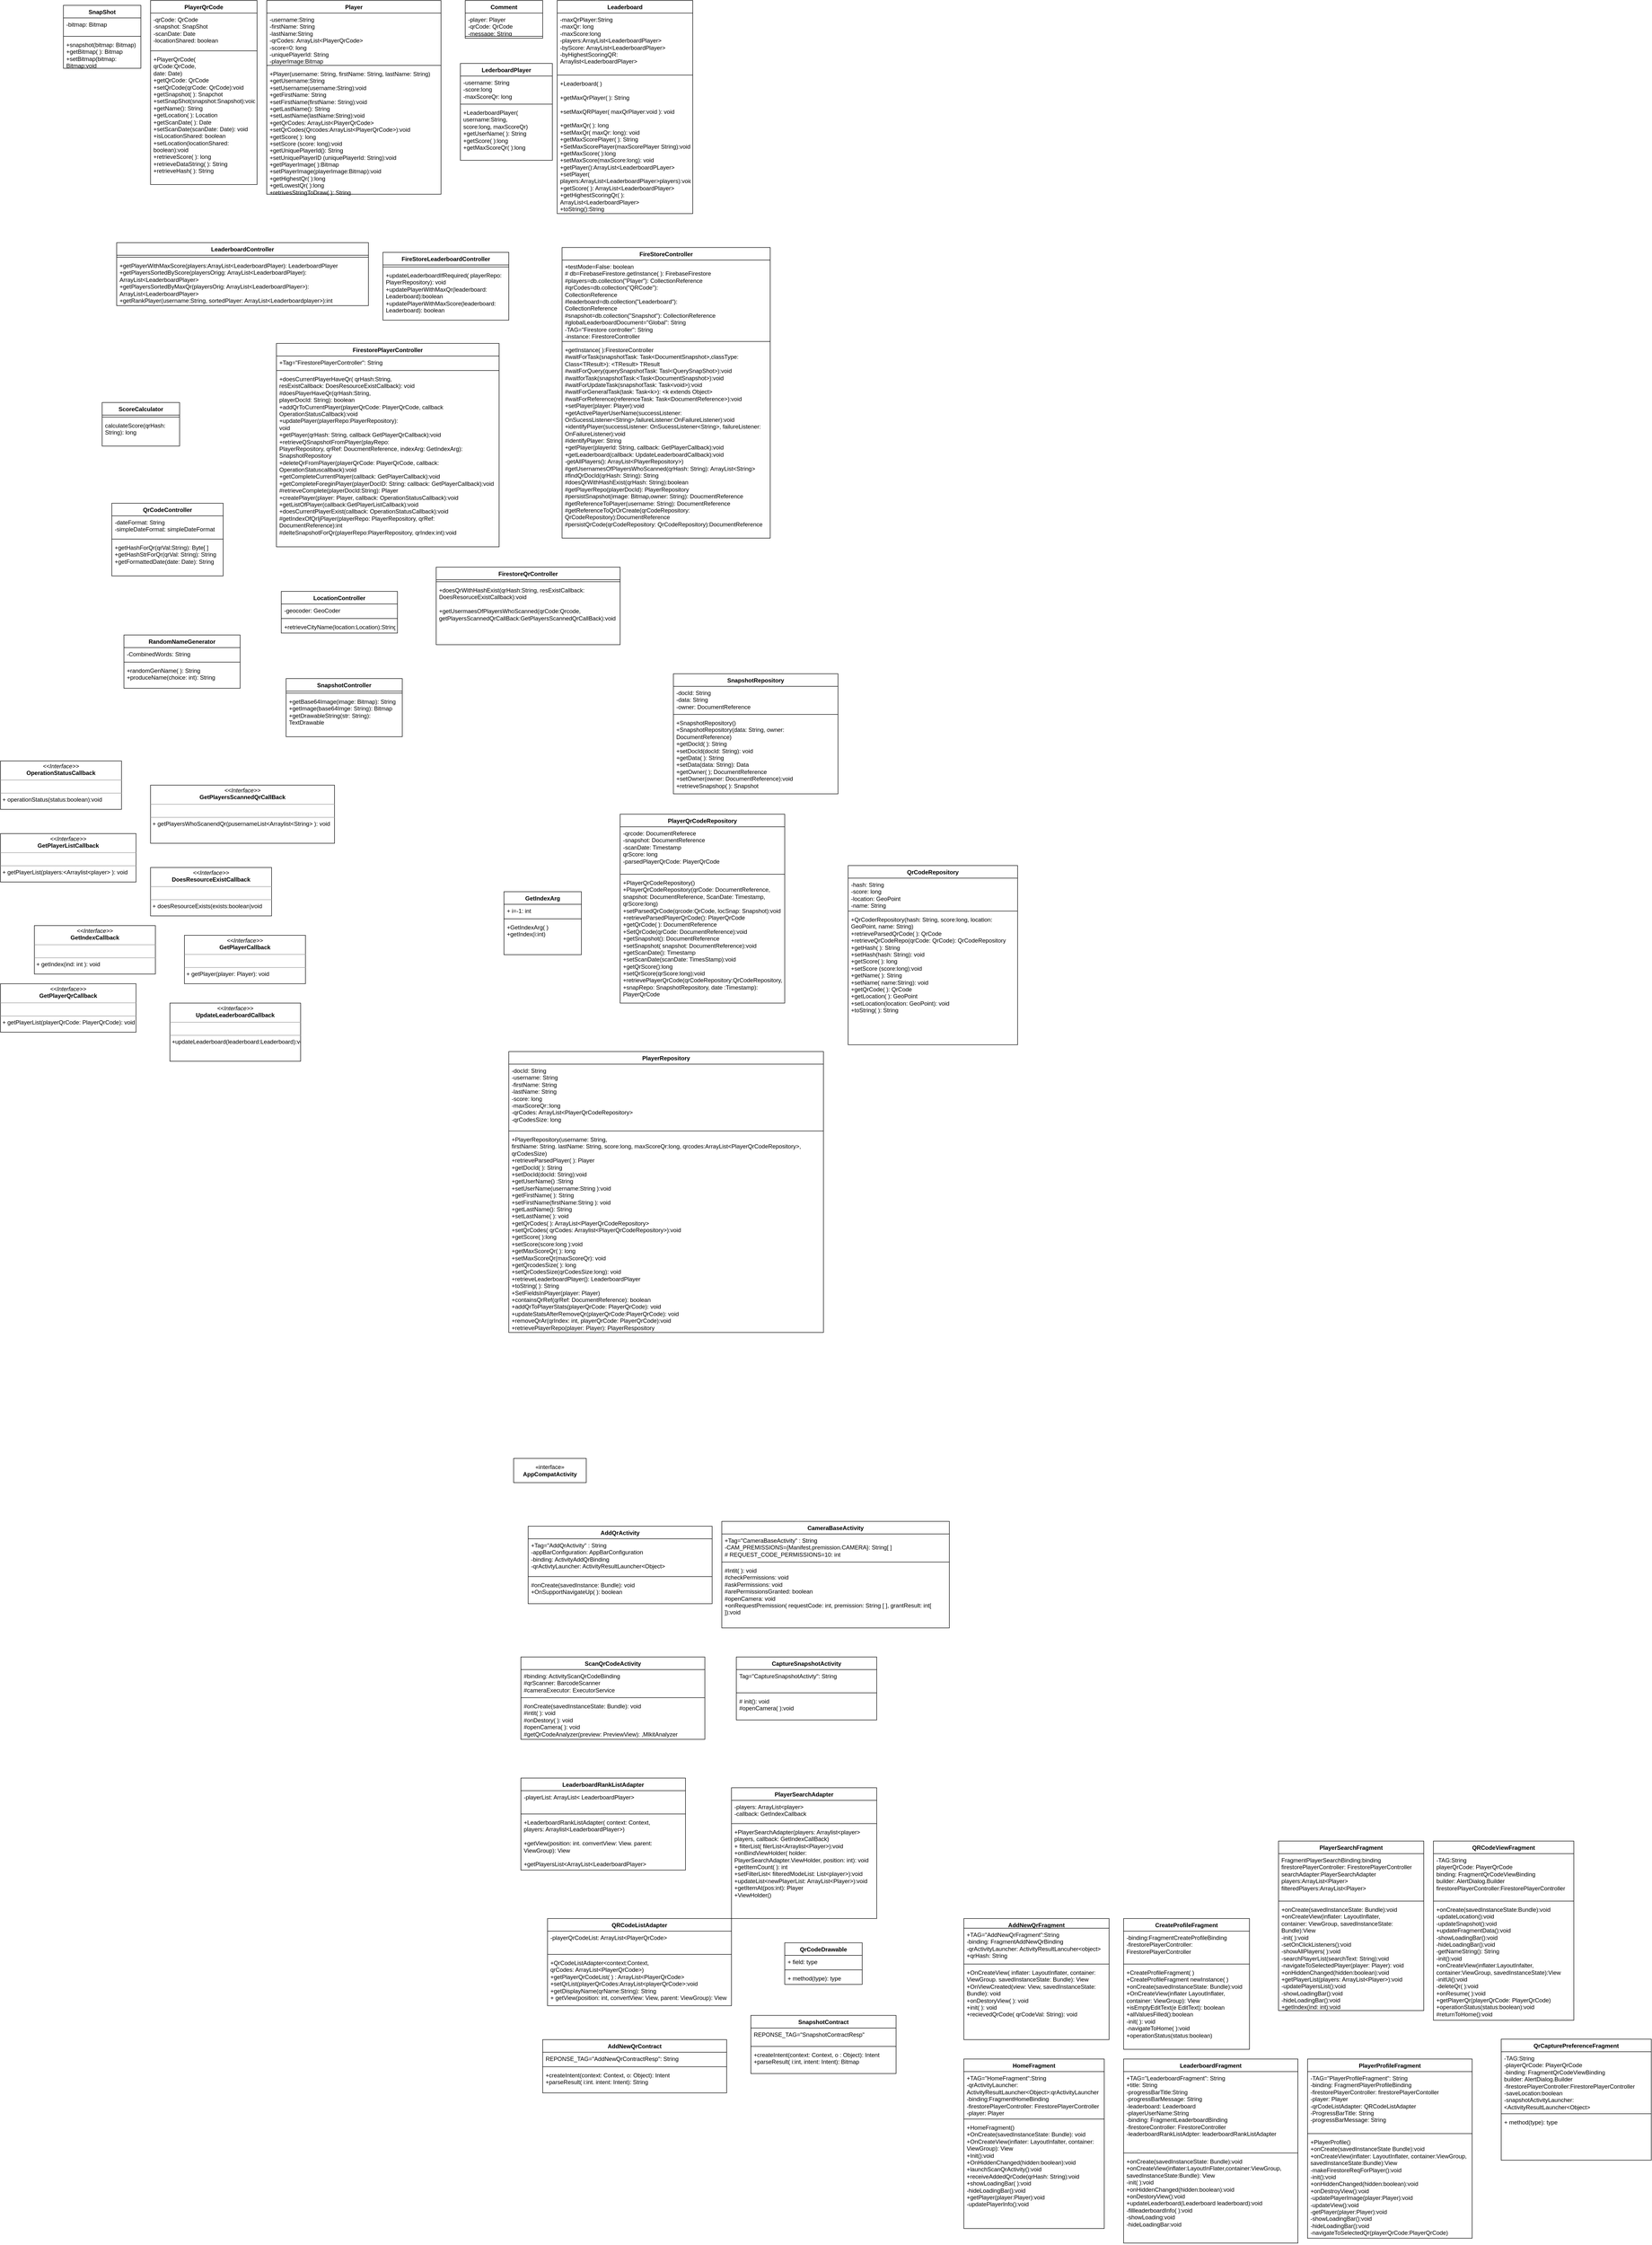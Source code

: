 <mxfile version="21.0.6" type="github">
  <diagram name="Page-1" id="iM3VnT9SyAMWZlAbuz2z">
    <mxGraphModel dx="1200" dy="566" grid="1" gridSize="10" guides="1" tooltips="1" connect="1" arrows="1" fold="1" page="1" pageScale="1" pageWidth="850" pageHeight="1100" math="0" shadow="0">
      <root>
        <mxCell id="0" />
        <mxCell id="1" parent="0" />
        <mxCell id="nQNH612VHkfuGx5EY-RF-2" value="Comment" style="swimlane;fontStyle=1;align=center;verticalAlign=top;childLayout=stackLayout;horizontal=1;startSize=26;horizontalStack=0;resizeParent=1;resizeParentMax=0;resizeLast=0;collapsible=1;marginBottom=0;whiteSpace=wrap;html=1;" parent="1" vertex="1">
          <mxGeometry x="120" y="10" width="160" height="78" as="geometry" />
        </mxCell>
        <mxCell id="nQNH612VHkfuGx5EY-RF-3" value="-player: Player&lt;br&gt;-qrCode: QrCode&lt;br&gt;-message: String" style="text;strokeColor=none;fillColor=none;align=left;verticalAlign=top;spacingLeft=4;spacingRight=4;overflow=hidden;rotatable=0;points=[[0,0.5],[1,0.5]];portConstraint=eastwest;whiteSpace=wrap;html=1;" parent="nQNH612VHkfuGx5EY-RF-2" vertex="1">
          <mxGeometry y="26" width="160" height="44" as="geometry" />
        </mxCell>
        <mxCell id="nQNH612VHkfuGx5EY-RF-4" value="" style="line;strokeWidth=1;fillColor=none;align=left;verticalAlign=middle;spacingTop=-1;spacingLeft=3;spacingRight=3;rotatable=0;labelPosition=right;points=[];portConstraint=eastwest;strokeColor=inherit;" parent="nQNH612VHkfuGx5EY-RF-2" vertex="1">
          <mxGeometry y="70" width="160" height="8" as="geometry" />
        </mxCell>
        <mxCell id="nQNH612VHkfuGx5EY-RF-6" value="Leaderboard" style="swimlane;fontStyle=1;align=center;verticalAlign=top;childLayout=stackLayout;horizontal=1;startSize=26;horizontalStack=0;resizeParent=1;resizeParentMax=0;resizeLast=0;collapsible=1;marginBottom=0;whiteSpace=wrap;html=1;" parent="1" vertex="1">
          <mxGeometry x="310" y="10" width="280" height="440" as="geometry" />
        </mxCell>
        <mxCell id="nQNH612VHkfuGx5EY-RF-7" value="-maxQrPlayer:String&lt;br&gt;-maxQr: long&lt;br&gt;-maxScore:long&lt;br&gt;-players:ArrayList&amp;lt;LeaderboardPlayer&amp;gt;&lt;br&gt;-byScore: ArrayList&amp;lt;LeaderboardPlayer&amp;gt;&lt;br&gt;-byHighestScoringQR: Arraylist&amp;lt;LeaderboardPlayer&amp;gt;" style="text;strokeColor=none;fillColor=none;align=left;verticalAlign=top;spacingLeft=4;spacingRight=4;overflow=hidden;rotatable=0;points=[[0,0.5],[1,0.5]];portConstraint=eastwest;whiteSpace=wrap;html=1;" parent="nQNH612VHkfuGx5EY-RF-6" vertex="1">
          <mxGeometry y="26" width="280" height="124" as="geometry" />
        </mxCell>
        <mxCell id="nQNH612VHkfuGx5EY-RF-8" value="" style="line;strokeWidth=1;fillColor=none;align=left;verticalAlign=middle;spacingTop=-1;spacingLeft=3;spacingRight=3;rotatable=0;labelPosition=right;points=[];portConstraint=eastwest;strokeColor=inherit;" parent="nQNH612VHkfuGx5EY-RF-6" vertex="1">
          <mxGeometry y="150" width="280" height="8" as="geometry" />
        </mxCell>
        <mxCell id="nQNH612VHkfuGx5EY-RF-9" value="+Leaderboard( )&lt;br&gt;&lt;br&gt;+getMaxQrPlayer( ): String&lt;br&gt;&lt;br&gt;+setMaxQRPlayer( maxQrPlayer:void ): void&lt;br&gt;&lt;br&gt;+getMaxQr( ): long&lt;br&gt;+setMaxQr( maxQr: long): void&lt;br&gt;+getMaxScorePlayer( ): String&lt;br&gt;+SetMaxScorePlayer(maxScorePlayer String):void&lt;br&gt;+getMaxScore( ):long&lt;br&gt;+setMaxScore(maxScore:long): void&lt;br&gt;+getPlayer():ArrayList&amp;lt;LeaderboardPLayer&amp;gt;&lt;br&gt;+setPlayer( players:ArrayList&amp;lt;LeaderboardPlayer&amp;gt;players):void&lt;br&gt;+getScore( ): ArrayList&amp;lt;LeaderboardPlayer&amp;gt;&lt;br&gt;+getHighestScoringQr( ): ArrayList&amp;lt;LeaderboardPlayer&amp;gt;&lt;br&gt;+toString():String" style="text;strokeColor=none;fillColor=none;align=left;verticalAlign=top;spacingLeft=4;spacingRight=4;overflow=hidden;rotatable=0;points=[[0,0.5],[1,0.5]];portConstraint=eastwest;whiteSpace=wrap;html=1;" parent="nQNH612VHkfuGx5EY-RF-6" vertex="1">
          <mxGeometry y="158" width="280" height="282" as="geometry" />
        </mxCell>
        <mxCell id="nQNH612VHkfuGx5EY-RF-10" value="LederboardPlayer" style="swimlane;fontStyle=1;align=center;verticalAlign=top;childLayout=stackLayout;horizontal=1;startSize=26;horizontalStack=0;resizeParent=1;resizeParentMax=0;resizeLast=0;collapsible=1;marginBottom=0;whiteSpace=wrap;html=1;" parent="1" vertex="1">
          <mxGeometry x="110" y="140" width="190" height="200" as="geometry" />
        </mxCell>
        <mxCell id="nQNH612VHkfuGx5EY-RF-11" value="-username: String&lt;br&gt;-score:long&lt;br&gt;-maxScoreQr: long" style="text;strokeColor=none;fillColor=none;align=left;verticalAlign=top;spacingLeft=4;spacingRight=4;overflow=hidden;rotatable=0;points=[[0,0.5],[1,0.5]];portConstraint=eastwest;whiteSpace=wrap;html=1;" parent="nQNH612VHkfuGx5EY-RF-10" vertex="1">
          <mxGeometry y="26" width="190" height="54" as="geometry" />
        </mxCell>
        <mxCell id="nQNH612VHkfuGx5EY-RF-12" value="" style="line;strokeWidth=1;fillColor=none;align=left;verticalAlign=middle;spacingTop=-1;spacingLeft=3;spacingRight=3;rotatable=0;labelPosition=right;points=[];portConstraint=eastwest;strokeColor=inherit;" parent="nQNH612VHkfuGx5EY-RF-10" vertex="1">
          <mxGeometry y="80" width="190" height="8" as="geometry" />
        </mxCell>
        <mxCell id="nQNH612VHkfuGx5EY-RF-13" value="+LeaderboardPlayer(&lt;br&gt;username:String,&lt;br&gt;score:long, maxScoreQr)&lt;br&gt;+getUserName( ): String&lt;br&gt;+getScore( ):long&lt;br&gt;+getMaxScoreQr( ):long" style="text;strokeColor=none;fillColor=none;align=left;verticalAlign=top;spacingLeft=4;spacingRight=4;overflow=hidden;rotatable=0;points=[[0,0.5],[1,0.5]];portConstraint=eastwest;whiteSpace=wrap;html=1;" parent="nQNH612VHkfuGx5EY-RF-10" vertex="1">
          <mxGeometry y="88" width="190" height="112" as="geometry" />
        </mxCell>
        <mxCell id="nQNH612VHkfuGx5EY-RF-14" value="Player" style="swimlane;fontStyle=1;align=center;verticalAlign=top;childLayout=stackLayout;horizontal=1;startSize=26;horizontalStack=0;resizeParent=1;resizeParentMax=0;resizeLast=0;collapsible=1;marginBottom=0;whiteSpace=wrap;html=1;" parent="1" vertex="1">
          <mxGeometry x="-290" y="10" width="360" height="400" as="geometry" />
        </mxCell>
        <mxCell id="nQNH612VHkfuGx5EY-RF-15" value="-username:String&lt;br&gt;-firstName: String&lt;br&gt;-lastName:String&lt;br&gt;-qrCodes: ArrayList&amp;lt;PlayerQrCode&amp;gt;&lt;br&gt;-score=0: long&lt;br&gt;-uniquePlayerId: String&lt;br&gt;-playerImage:Bitmap" style="text;strokeColor=none;fillColor=none;align=left;verticalAlign=top;spacingLeft=4;spacingRight=4;overflow=hidden;rotatable=0;points=[[0,0.5],[1,0.5]];portConstraint=eastwest;whiteSpace=wrap;html=1;" parent="nQNH612VHkfuGx5EY-RF-14" vertex="1">
          <mxGeometry y="26" width="360" height="104" as="geometry" />
        </mxCell>
        <mxCell id="nQNH612VHkfuGx5EY-RF-16" value="" style="line;strokeWidth=1;fillColor=none;align=left;verticalAlign=middle;spacingTop=-1;spacingLeft=3;spacingRight=3;rotatable=0;labelPosition=right;points=[];portConstraint=eastwest;strokeColor=inherit;" parent="nQNH612VHkfuGx5EY-RF-14" vertex="1">
          <mxGeometry y="130" width="360" height="8" as="geometry" />
        </mxCell>
        <mxCell id="nQNH612VHkfuGx5EY-RF-17" value="+Player(username: String, firstName: String, lastName: String)&lt;br&gt;+getUsername:String&lt;br&gt;+setUsername(username:String):void&lt;br&gt;+getFirstName: String&lt;br&gt;+setFirstName(firstName: String):void&lt;br&gt;+getLastName(): String&lt;br&gt;+setLastName(lastName:String):void&lt;br&gt;+getQrCodes: ArrayList&amp;lt;PlayerQrCode&amp;gt;&lt;br&gt;+setQrCodes(Qrcodes:ArrayList&amp;lt;PlayerQrCode&amp;gt;):void&lt;br&gt;+getScore( ): long&lt;br&gt;+setScore (score: long):void&lt;br&gt;+getUniquePlayerId(): String&lt;br&gt;+setUniquePlayerID (uniquePlayerId: String):void&lt;br&gt;+getPlayerImage( ):Bitmap&lt;br&gt;+setPlayerImage(playerImage:Bitmap):void&lt;br&gt;+getHighestQr( ):long&lt;br&gt;+getLowestQr( ):long&lt;br&gt;+retrivesStringToDraw( ): String" style="text;strokeColor=none;fillColor=none;align=left;verticalAlign=top;spacingLeft=4;spacingRight=4;overflow=hidden;rotatable=0;points=[[0,0.5],[1,0.5]];portConstraint=eastwest;whiteSpace=wrap;html=1;" parent="nQNH612VHkfuGx5EY-RF-14" vertex="1">
          <mxGeometry y="138" width="360" height="262" as="geometry" />
        </mxCell>
        <mxCell id="nQNH612VHkfuGx5EY-RF-18" value="PlayerQrCode" style="swimlane;fontStyle=1;align=center;verticalAlign=top;childLayout=stackLayout;horizontal=1;startSize=26;horizontalStack=0;resizeParent=1;resizeParentMax=0;resizeLast=0;collapsible=1;marginBottom=0;whiteSpace=wrap;html=1;" parent="1" vertex="1">
          <mxGeometry x="-530" y="10" width="220" height="380" as="geometry" />
        </mxCell>
        <mxCell id="nQNH612VHkfuGx5EY-RF-19" value="-qrCode: QrCode&lt;br&gt;-snapshot: SnapShot&lt;br&gt;-scanDate: Date&lt;br&gt;-locationShared: boolean&lt;br&gt;" style="text;strokeColor=none;fillColor=none;align=left;verticalAlign=top;spacingLeft=4;spacingRight=4;overflow=hidden;rotatable=0;points=[[0,0.5],[1,0.5]];portConstraint=eastwest;whiteSpace=wrap;html=1;" parent="nQNH612VHkfuGx5EY-RF-18" vertex="1">
          <mxGeometry y="26" width="220" height="74" as="geometry" />
        </mxCell>
        <mxCell id="nQNH612VHkfuGx5EY-RF-20" value="" style="line;strokeWidth=1;fillColor=none;align=left;verticalAlign=middle;spacingTop=-1;spacingLeft=3;spacingRight=3;rotatable=0;labelPosition=right;points=[];portConstraint=eastwest;strokeColor=inherit;" parent="nQNH612VHkfuGx5EY-RF-18" vertex="1">
          <mxGeometry y="100" width="220" height="8" as="geometry" />
        </mxCell>
        <mxCell id="nQNH612VHkfuGx5EY-RF-21" value="+PlayerQrCode(&lt;br&gt;qrCode:QrCode,&lt;br&gt;date: Date)&lt;br&gt;+getQrCode: QrCode&lt;br&gt;+setQrCode(qrCode: QrCode):void&lt;br&gt;+getSnapshot( ): Snapchot&lt;br&gt;+setSnapShot(snapshot:Snapshot):void&lt;br&gt;+getName(): String&lt;br&gt;+getLocation( ): Location&lt;br&gt;+getScanDate( ): Date&lt;br&gt;+setScanDate(scanDate: Date): void&lt;br&gt;+isLocationShared: boolean&lt;br&gt;+setLocation(locationShared: boolean):void&lt;br&gt;+retrieveScore( ): long&lt;br&gt;+retrieveDataString( ): String&lt;br&gt;+retrieveHash( ): String" style="text;strokeColor=none;fillColor=none;align=left;verticalAlign=top;spacingLeft=4;spacingRight=4;overflow=hidden;rotatable=0;points=[[0,0.5],[1,0.5]];portConstraint=eastwest;whiteSpace=wrap;html=1;" parent="nQNH612VHkfuGx5EY-RF-18" vertex="1">
          <mxGeometry y="108" width="220" height="272" as="geometry" />
        </mxCell>
        <mxCell id="nQNH612VHkfuGx5EY-RF-22" value="SnapShot" style="swimlane;fontStyle=1;align=center;verticalAlign=top;childLayout=stackLayout;horizontal=1;startSize=26;horizontalStack=0;resizeParent=1;resizeParentMax=0;resizeLast=0;collapsible=1;marginBottom=0;whiteSpace=wrap;html=1;" parent="1" vertex="1">
          <mxGeometry x="-710" y="20" width="160" height="130" as="geometry" />
        </mxCell>
        <mxCell id="nQNH612VHkfuGx5EY-RF-23" value="-bitmap: Bitmap&lt;br&gt;" style="text;strokeColor=none;fillColor=none;align=left;verticalAlign=top;spacingLeft=4;spacingRight=4;overflow=hidden;rotatable=0;points=[[0,0.5],[1,0.5]];portConstraint=eastwest;whiteSpace=wrap;html=1;" parent="nQNH612VHkfuGx5EY-RF-22" vertex="1">
          <mxGeometry y="26" width="160" height="34" as="geometry" />
        </mxCell>
        <mxCell id="nQNH612VHkfuGx5EY-RF-24" value="" style="line;strokeWidth=1;fillColor=none;align=left;verticalAlign=middle;spacingTop=-1;spacingLeft=3;spacingRight=3;rotatable=0;labelPosition=right;points=[];portConstraint=eastwest;strokeColor=inherit;" parent="nQNH612VHkfuGx5EY-RF-22" vertex="1">
          <mxGeometry y="60" width="160" height="8" as="geometry" />
        </mxCell>
        <mxCell id="nQNH612VHkfuGx5EY-RF-25" value="+snapshot(bitmap: Bitmap)&lt;br&gt;+getBitmap( ): Bitmap&lt;br&gt;+setBitmap(bitmap: Bitmap:void" style="text;strokeColor=none;fillColor=none;align=left;verticalAlign=top;spacingLeft=4;spacingRight=4;overflow=hidden;rotatable=0;points=[[0,0.5],[1,0.5]];portConstraint=eastwest;whiteSpace=wrap;html=1;" parent="nQNH612VHkfuGx5EY-RF-22" vertex="1">
          <mxGeometry y="68" width="160" height="62" as="geometry" />
        </mxCell>
        <mxCell id="nQNH612VHkfuGx5EY-RF-30" value="FireStoreController" style="swimlane;fontStyle=1;align=center;verticalAlign=top;childLayout=stackLayout;horizontal=1;startSize=26;horizontalStack=0;resizeParent=1;resizeParentMax=0;resizeLast=0;collapsible=1;marginBottom=0;whiteSpace=wrap;html=1;" parent="1" vertex="1">
          <mxGeometry x="320" y="520" width="430" height="600" as="geometry" />
        </mxCell>
        <mxCell id="nQNH612VHkfuGx5EY-RF-31" value="+testMode=False: boolean&lt;br&gt;# db=FirebaseFirestore.getInstance( ): FirebaseFirestore&lt;br&gt;#players=db.collection(&quot;Player&quot;): CollectionReference&lt;br&gt;#qrCodes=db.collection(&quot;QRCode&quot;):&lt;br&gt;CollectionReference&lt;br&gt;#leaderboard=db.collection(&quot;Leaderboard&quot;):&lt;br&gt;CollectionReference&lt;br&gt;#snapshot=db.collection(&quot;Snapshot&quot;): CollectionReference&lt;br&gt;#globalLeaderboardDocument=&quot;Global&quot;: String&lt;br&gt;-TAG=&quot;Firestore controller&quot;: String&lt;br&gt;-instance: FirestoreController" style="text;strokeColor=none;fillColor=none;align=left;verticalAlign=top;spacingLeft=4;spacingRight=4;overflow=hidden;rotatable=0;points=[[0,0.5],[1,0.5]];portConstraint=eastwest;whiteSpace=wrap;html=1;" parent="nQNH612VHkfuGx5EY-RF-30" vertex="1">
          <mxGeometry y="26" width="430" height="164" as="geometry" />
        </mxCell>
        <mxCell id="nQNH612VHkfuGx5EY-RF-32" value="" style="line;strokeWidth=1;fillColor=none;align=left;verticalAlign=middle;spacingTop=-1;spacingLeft=3;spacingRight=3;rotatable=0;labelPosition=right;points=[];portConstraint=eastwest;strokeColor=inherit;" parent="nQNH612VHkfuGx5EY-RF-30" vertex="1">
          <mxGeometry y="190" width="430" height="8" as="geometry" />
        </mxCell>
        <mxCell id="nQNH612VHkfuGx5EY-RF-33" value="+getInstance( ):FirestoreController&lt;br&gt;#waitForTask(snapshotTask: Task&amp;lt;DocumentSnapshot&amp;gt;,classType: Class&amp;lt;TResult&amp;gt;): &amp;lt;TResult&amp;gt; TResult&lt;br&gt;#waitForQuery(querySnapshotTask: Tasl&amp;lt;QuerySnapShot&amp;gt;):void&lt;br&gt;#waitforTask(snapshotTask:&amp;lt;Task&amp;lt;DocumentSnapshot&amp;gt;):void&lt;br&gt;#waitForUpdateTask(snapshotTask: Task&amp;lt;void&amp;gt;):void&lt;br&gt;#waitForGeneralTask(task: Task&amp;lt;k&amp;gt;): &amp;lt;k extends Object&amp;gt;&lt;br&gt;#waitForReference(referenceTask: Task&amp;lt;DocumentReference&amp;gt;):void&lt;br&gt;+setPlayer(player: Player):void&lt;br&gt;+getActivePlayerUserName(successListener:&lt;br&gt;OnSucessListener&amp;lt;String&amp;gt;,failureListener:OnFailureListener):void&lt;br&gt;+identifyPlayer(successListener: OnSucessListener&amp;lt;String&amp;gt;, failureListener: OnFailureListener):void&lt;br&gt;#identifyPlayer: String&lt;br&gt;+getPlayer(playerId: String, callback: GetPlayerCallback):void&lt;br&gt;+getLeaderboard(callback: UpdateLeaderboardCallback):void&lt;br&gt;-getAllPlayers(): ArrayList&amp;lt;PlayerRepository&amp;gt;)&lt;br&gt;#getUsernamesOfPlayersWhoScanned(qrHash: String): ArrayList&amp;lt;String&amp;gt;&lt;br&gt;#findQrDocId(qrHash: String): String&lt;br&gt;#doesQrWithHashExist(qrHash: String):boolean&lt;br&gt;#getPlayerRepo(playerDocId): PlayerRepository&lt;br&gt;#persistSnapshot(image: Bitmap,owner: String): DoucmentReference&lt;br&gt;#getReferenceToPlayer(username: String): DocumentReference&lt;br&gt;#getReferenceToQrOrCreate(qrCodeRepository: QrCodeRepository):DocumentReference&lt;br&gt;#persistQrCode(qrCodeRepository: QrCodeRepository):DocumentReference&lt;br&gt;" style="text;strokeColor=none;fillColor=none;align=left;verticalAlign=top;spacingLeft=4;spacingRight=4;overflow=hidden;rotatable=0;points=[[0,0.5],[1,0.5]];portConstraint=eastwest;whiteSpace=wrap;html=1;" parent="nQNH612VHkfuGx5EY-RF-30" vertex="1">
          <mxGeometry y="198" width="430" height="402" as="geometry" />
        </mxCell>
        <mxCell id="GJ8ESOO0SuFdvQ9mrWzl-1" value="FireStoreLeaderboardController" style="swimlane;fontStyle=1;align=center;verticalAlign=top;childLayout=stackLayout;horizontal=1;startSize=26;horizontalStack=0;resizeParent=1;resizeParentMax=0;resizeLast=0;collapsible=1;marginBottom=0;whiteSpace=wrap;html=1;" parent="1" vertex="1">
          <mxGeometry x="-50" y="530" width="260" height="140" as="geometry" />
        </mxCell>
        <mxCell id="GJ8ESOO0SuFdvQ9mrWzl-3" value="" style="line;strokeWidth=1;fillColor=none;align=left;verticalAlign=middle;spacingTop=-1;spacingLeft=3;spacingRight=3;rotatable=0;labelPosition=right;points=[];portConstraint=eastwest;strokeColor=inherit;" parent="GJ8ESOO0SuFdvQ9mrWzl-1" vertex="1">
          <mxGeometry y="26" width="260" height="8" as="geometry" />
        </mxCell>
        <mxCell id="GJ8ESOO0SuFdvQ9mrWzl-4" value="+updateLeaderboardIfRequired( playerRepo:&lt;br&gt;PlayerRepository): void&lt;br&gt;+updatePlayerWithMaxQr(leaderboard: Leaderboard):boolean&lt;br&gt;+updatePlayerWithMaxScore(leaderboard: Leaderboard): boolean" style="text;strokeColor=none;fillColor=none;align=left;verticalAlign=top;spacingLeft=4;spacingRight=4;overflow=hidden;rotatable=0;points=[[0,0.5],[1,0.5]];portConstraint=eastwest;whiteSpace=wrap;html=1;" parent="GJ8ESOO0SuFdvQ9mrWzl-1" vertex="1">
          <mxGeometry y="34" width="260" height="106" as="geometry" />
        </mxCell>
        <mxCell id="GJ8ESOO0SuFdvQ9mrWzl-5" value="FirestorePlayerController" style="swimlane;fontStyle=1;align=center;verticalAlign=top;childLayout=stackLayout;horizontal=1;startSize=26;horizontalStack=0;resizeParent=1;resizeParentMax=0;resizeLast=0;collapsible=1;marginBottom=0;whiteSpace=wrap;html=1;" parent="1" vertex="1">
          <mxGeometry x="-270" y="718" width="460" height="420" as="geometry" />
        </mxCell>
        <mxCell id="GJ8ESOO0SuFdvQ9mrWzl-6" value="+Tag=&quot;FirestorePlayerController&quot;: String" style="text;strokeColor=none;fillColor=none;align=left;verticalAlign=top;spacingLeft=4;spacingRight=4;overflow=hidden;rotatable=0;points=[[0,0.5],[1,0.5]];portConstraint=eastwest;whiteSpace=wrap;html=1;" parent="GJ8ESOO0SuFdvQ9mrWzl-5" vertex="1">
          <mxGeometry y="26" width="460" height="26" as="geometry" />
        </mxCell>
        <mxCell id="GJ8ESOO0SuFdvQ9mrWzl-7" value="" style="line;strokeWidth=1;fillColor=none;align=left;verticalAlign=middle;spacingTop=-1;spacingLeft=3;spacingRight=3;rotatable=0;labelPosition=right;points=[];portConstraint=eastwest;strokeColor=inherit;" parent="GJ8ESOO0SuFdvQ9mrWzl-5" vertex="1">
          <mxGeometry y="52" width="460" height="8" as="geometry" />
        </mxCell>
        <mxCell id="GJ8ESOO0SuFdvQ9mrWzl-8" value="+doesCurrentPlayerHaveQr( qrHash:String,&lt;br&gt;resExistCallback: DoesResourceExistCallback): void&lt;br&gt;#doesPlayerHaveQr(qrHash:String,&lt;br&gt;playerDocId: String): boolean&lt;br&gt;+addQrToCurrentPlayer(playerQrCode: PlayerQrCode, callback OperationStatusCallback):void&lt;br&gt;+updatePlayer(playerRepo:PlayerRepository):&lt;br&gt;void&lt;br&gt;+getPlayer(qrHash: String, callback GetPlayerQrCallback):void&lt;br&gt;+retrieveQSnapshotFromPlayer(playRepo:&lt;br&gt;PlayerRepository, qrRef: DoucmentReference, indexArg: GetIndexArg): SnapshotRepository&lt;br&gt;+deleteQrFromPlayer(playerQrCode: PlayerQrCode, callback: OperationStatuscallback):void&lt;br&gt;+getCompleteCurrentPlayer(callback: GetPlayerCallback):void&lt;br&gt;+getCompleteForeginPlayer(playerDocID: String: callback: GetPlayerCallback):void&lt;br&gt;#retrieveComplete(playerDocId:String): Player&lt;br&gt;+createPlayer(player: Player, callback: OperationStatusCallback):void&lt;br&gt;+getListOfPlayer(callback:GetPlayerListCallback):void&lt;br&gt;+doesCurrentPlayerExist(callback: OperationStatusCallback):void&lt;br&gt;#getIndexOfQrIjPlayer(playerRepo: PlayerRepository, qrRef: DocumentReference):int&lt;br&gt;#delteSnapshotForQr(playerRepo:PlayerRepository, qrIndex:int):void" style="text;strokeColor=none;fillColor=none;align=left;verticalAlign=top;spacingLeft=4;spacingRight=4;overflow=hidden;rotatable=0;points=[[0,0.5],[1,0.5]];portConstraint=eastwest;whiteSpace=wrap;html=1;" parent="GJ8ESOO0SuFdvQ9mrWzl-5" vertex="1">
          <mxGeometry y="60" width="460" height="360" as="geometry" />
        </mxCell>
        <mxCell id="GJ8ESOO0SuFdvQ9mrWzl-9" value="FirestoreQrController" style="swimlane;fontStyle=1;align=center;verticalAlign=top;childLayout=stackLayout;horizontal=1;startSize=26;horizontalStack=0;resizeParent=1;resizeParentMax=0;resizeLast=0;collapsible=1;marginBottom=0;whiteSpace=wrap;html=1;" parent="1" vertex="1">
          <mxGeometry x="60" y="1180" width="380" height="160" as="geometry" />
        </mxCell>
        <mxCell id="GJ8ESOO0SuFdvQ9mrWzl-11" value="" style="line;strokeWidth=1;fillColor=none;align=left;verticalAlign=middle;spacingTop=-1;spacingLeft=3;spacingRight=3;rotatable=0;labelPosition=right;points=[];portConstraint=eastwest;strokeColor=inherit;" parent="GJ8ESOO0SuFdvQ9mrWzl-9" vertex="1">
          <mxGeometry y="26" width="380" height="8" as="geometry" />
        </mxCell>
        <mxCell id="GJ8ESOO0SuFdvQ9mrWzl-12" value="+doesQrWithHashExist(qrHash:String, resExistCallback: DoesResoruceExistCallback):void&lt;br&gt;&lt;br&gt;+getUsermaesOfPlayersWhoScanned(qrCode:Qrcode,&lt;br&gt;getPlayersScannedQrCallBack:GetPlayersScannedQrCallBack):void" style="text;strokeColor=none;fillColor=none;align=left;verticalAlign=top;spacingLeft=4;spacingRight=4;overflow=hidden;rotatable=0;points=[[0,0.5],[1,0.5]];portConstraint=eastwest;whiteSpace=wrap;html=1;" parent="GJ8ESOO0SuFdvQ9mrWzl-9" vertex="1">
          <mxGeometry y="34" width="380" height="126" as="geometry" />
        </mxCell>
        <mxCell id="GJ8ESOO0SuFdvQ9mrWzl-13" value="LeaderboardController" style="swimlane;fontStyle=1;align=center;verticalAlign=top;childLayout=stackLayout;horizontal=1;startSize=26;horizontalStack=0;resizeParent=1;resizeParentMax=0;resizeLast=0;collapsible=1;marginBottom=0;whiteSpace=wrap;html=1;" parent="1" vertex="1">
          <mxGeometry x="-600" y="510" width="520" height="130" as="geometry" />
        </mxCell>
        <mxCell id="GJ8ESOO0SuFdvQ9mrWzl-15" value="" style="line;strokeWidth=1;fillColor=none;align=left;verticalAlign=middle;spacingTop=-1;spacingLeft=3;spacingRight=3;rotatable=0;labelPosition=right;points=[];portConstraint=eastwest;strokeColor=inherit;" parent="GJ8ESOO0SuFdvQ9mrWzl-13" vertex="1">
          <mxGeometry y="26" width="520" height="8" as="geometry" />
        </mxCell>
        <mxCell id="GJ8ESOO0SuFdvQ9mrWzl-16" value="+getPlayerWithMaxScore(players:ArrayList&amp;lt;LeaderboardPlayer): LeaderboardPlayer&lt;br&gt;+getPlayersSortedByScore(playersOrigg: ArrayList&amp;lt;LeaderboardPlayer): ArrayList&amp;lt;LeaderboardPlayer&amp;gt;&lt;br&gt;+getPlayersSortedByMaxQr(playersOrig: ArrayList&amp;lt;LeaderboardPlayer&amp;gt;): ArrayList&amp;lt;LeaderboardPlayer&amp;gt;&lt;br&gt;+getRankPlayer(username:String, sortedPlayer: ArrayList&amp;lt;Leaderboardplayer&amp;gt;):int" style="text;strokeColor=none;fillColor=none;align=left;verticalAlign=top;spacingLeft=4;spacingRight=4;overflow=hidden;rotatable=0;points=[[0,0.5],[1,0.5]];portConstraint=eastwest;whiteSpace=wrap;html=1;" parent="GJ8ESOO0SuFdvQ9mrWzl-13" vertex="1">
          <mxGeometry y="34" width="520" height="96" as="geometry" />
        </mxCell>
        <mxCell id="GJ8ESOO0SuFdvQ9mrWzl-17" value="LocationController" style="swimlane;fontStyle=1;align=center;verticalAlign=top;childLayout=stackLayout;horizontal=1;startSize=26;horizontalStack=0;resizeParent=1;resizeParentMax=0;resizeLast=0;collapsible=1;marginBottom=0;whiteSpace=wrap;html=1;" parent="1" vertex="1">
          <mxGeometry x="-260" y="1230" width="240" height="86" as="geometry" />
        </mxCell>
        <mxCell id="GJ8ESOO0SuFdvQ9mrWzl-18" value="-geocoder: GeoCoder" style="text;strokeColor=none;fillColor=none;align=left;verticalAlign=top;spacingLeft=4;spacingRight=4;overflow=hidden;rotatable=0;points=[[0,0.5],[1,0.5]];portConstraint=eastwest;whiteSpace=wrap;html=1;" parent="GJ8ESOO0SuFdvQ9mrWzl-17" vertex="1">
          <mxGeometry y="26" width="240" height="26" as="geometry" />
        </mxCell>
        <mxCell id="GJ8ESOO0SuFdvQ9mrWzl-19" value="" style="line;strokeWidth=1;fillColor=none;align=left;verticalAlign=middle;spacingTop=-1;spacingLeft=3;spacingRight=3;rotatable=0;labelPosition=right;points=[];portConstraint=eastwest;strokeColor=inherit;" parent="GJ8ESOO0SuFdvQ9mrWzl-17" vertex="1">
          <mxGeometry y="52" width="240" height="8" as="geometry" />
        </mxCell>
        <mxCell id="GJ8ESOO0SuFdvQ9mrWzl-20" value="+retrieveCityName(location:Location):String" style="text;strokeColor=none;fillColor=none;align=left;verticalAlign=top;spacingLeft=4;spacingRight=4;overflow=hidden;rotatable=0;points=[[0,0.5],[1,0.5]];portConstraint=eastwest;whiteSpace=wrap;html=1;" parent="GJ8ESOO0SuFdvQ9mrWzl-17" vertex="1">
          <mxGeometry y="60" width="240" height="26" as="geometry" />
        </mxCell>
        <mxCell id="GJ8ESOO0SuFdvQ9mrWzl-21" value="QrCodeController" style="swimlane;fontStyle=1;align=center;verticalAlign=top;childLayout=stackLayout;horizontal=1;startSize=26;horizontalStack=0;resizeParent=1;resizeParentMax=0;resizeLast=0;collapsible=1;marginBottom=0;whiteSpace=wrap;html=1;" parent="1" vertex="1">
          <mxGeometry x="-610" y="1048" width="230" height="150" as="geometry" />
        </mxCell>
        <mxCell id="GJ8ESOO0SuFdvQ9mrWzl-22" value="-dateFormat: String&lt;br&gt;-simpleDateFormat: simpleDateFormat" style="text;strokeColor=none;fillColor=none;align=left;verticalAlign=top;spacingLeft=4;spacingRight=4;overflow=hidden;rotatable=0;points=[[0,0.5],[1,0.5]];portConstraint=eastwest;whiteSpace=wrap;html=1;" parent="GJ8ESOO0SuFdvQ9mrWzl-21" vertex="1">
          <mxGeometry y="26" width="230" height="44" as="geometry" />
        </mxCell>
        <mxCell id="GJ8ESOO0SuFdvQ9mrWzl-23" value="" style="line;strokeWidth=1;fillColor=none;align=left;verticalAlign=middle;spacingTop=-1;spacingLeft=3;spacingRight=3;rotatable=0;labelPosition=right;points=[];portConstraint=eastwest;strokeColor=inherit;" parent="GJ8ESOO0SuFdvQ9mrWzl-21" vertex="1">
          <mxGeometry y="70" width="230" height="8" as="geometry" />
        </mxCell>
        <mxCell id="GJ8ESOO0SuFdvQ9mrWzl-24" value="+getHashForQr(qrVal:String): Byte[ ]&lt;br&gt;+getHashStrForQr(qrVal: String): String&lt;br&gt;+getFormattedDate(date: Date): String" style="text;strokeColor=none;fillColor=none;align=left;verticalAlign=top;spacingLeft=4;spacingRight=4;overflow=hidden;rotatable=0;points=[[0,0.5],[1,0.5]];portConstraint=eastwest;whiteSpace=wrap;html=1;" parent="GJ8ESOO0SuFdvQ9mrWzl-21" vertex="1">
          <mxGeometry y="78" width="230" height="72" as="geometry" />
        </mxCell>
        <mxCell id="GJ8ESOO0SuFdvQ9mrWzl-25" value="RandomNameGenerator" style="swimlane;fontStyle=1;align=center;verticalAlign=top;childLayout=stackLayout;horizontal=1;startSize=26;horizontalStack=0;resizeParent=1;resizeParentMax=0;resizeLast=0;collapsible=1;marginBottom=0;whiteSpace=wrap;html=1;" parent="1" vertex="1">
          <mxGeometry x="-585" y="1320" width="240" height="110" as="geometry" />
        </mxCell>
        <mxCell id="GJ8ESOO0SuFdvQ9mrWzl-26" value="-CombinedWords: String" style="text;strokeColor=none;fillColor=none;align=left;verticalAlign=top;spacingLeft=4;spacingRight=4;overflow=hidden;rotatable=0;points=[[0,0.5],[1,0.5]];portConstraint=eastwest;whiteSpace=wrap;html=1;" parent="GJ8ESOO0SuFdvQ9mrWzl-25" vertex="1">
          <mxGeometry y="26" width="240" height="26" as="geometry" />
        </mxCell>
        <mxCell id="GJ8ESOO0SuFdvQ9mrWzl-27" value="" style="line;strokeWidth=1;fillColor=none;align=left;verticalAlign=middle;spacingTop=-1;spacingLeft=3;spacingRight=3;rotatable=0;labelPosition=right;points=[];portConstraint=eastwest;strokeColor=inherit;" parent="GJ8ESOO0SuFdvQ9mrWzl-25" vertex="1">
          <mxGeometry y="52" width="240" height="8" as="geometry" />
        </mxCell>
        <mxCell id="GJ8ESOO0SuFdvQ9mrWzl-28" value="+randomGenName( ): String&lt;br&gt;+produceName(choice: int): String" style="text;strokeColor=none;fillColor=none;align=left;verticalAlign=top;spacingLeft=4;spacingRight=4;overflow=hidden;rotatable=0;points=[[0,0.5],[1,0.5]];portConstraint=eastwest;whiteSpace=wrap;html=1;" parent="GJ8ESOO0SuFdvQ9mrWzl-25" vertex="1">
          <mxGeometry y="60" width="240" height="50" as="geometry" />
        </mxCell>
        <mxCell id="GJ8ESOO0SuFdvQ9mrWzl-29" value="ScoreCalculator" style="swimlane;fontStyle=1;align=center;verticalAlign=top;childLayout=stackLayout;horizontal=1;startSize=26;horizontalStack=0;resizeParent=1;resizeParentMax=0;resizeLast=0;collapsible=1;marginBottom=0;whiteSpace=wrap;html=1;" parent="1" vertex="1">
          <mxGeometry x="-630" y="840" width="160" height="90" as="geometry" />
        </mxCell>
        <mxCell id="GJ8ESOO0SuFdvQ9mrWzl-31" value="" style="line;strokeWidth=1;fillColor=none;align=left;verticalAlign=middle;spacingTop=-1;spacingLeft=3;spacingRight=3;rotatable=0;labelPosition=right;points=[];portConstraint=eastwest;strokeColor=inherit;" parent="GJ8ESOO0SuFdvQ9mrWzl-29" vertex="1">
          <mxGeometry y="26" width="160" height="8" as="geometry" />
        </mxCell>
        <mxCell id="GJ8ESOO0SuFdvQ9mrWzl-32" value="calculateScore(qrHash: String): long" style="text;strokeColor=none;fillColor=none;align=left;verticalAlign=top;spacingLeft=4;spacingRight=4;overflow=hidden;rotatable=0;points=[[0,0.5],[1,0.5]];portConstraint=eastwest;whiteSpace=wrap;html=1;" parent="GJ8ESOO0SuFdvQ9mrWzl-29" vertex="1">
          <mxGeometry y="34" width="160" height="56" as="geometry" />
        </mxCell>
        <mxCell id="GJ8ESOO0SuFdvQ9mrWzl-33" value="SnapshotController" style="swimlane;fontStyle=1;align=center;verticalAlign=top;childLayout=stackLayout;horizontal=1;startSize=26;horizontalStack=0;resizeParent=1;resizeParentMax=0;resizeLast=0;collapsible=1;marginBottom=0;whiteSpace=wrap;html=1;" parent="1" vertex="1">
          <mxGeometry x="-250" y="1410" width="240" height="120" as="geometry" />
        </mxCell>
        <mxCell id="GJ8ESOO0SuFdvQ9mrWzl-35" value="" style="line;strokeWidth=1;fillColor=none;align=left;verticalAlign=middle;spacingTop=-1;spacingLeft=3;spacingRight=3;rotatable=0;labelPosition=right;points=[];portConstraint=eastwest;strokeColor=inherit;" parent="GJ8ESOO0SuFdvQ9mrWzl-33" vertex="1">
          <mxGeometry y="26" width="240" height="8" as="geometry" />
        </mxCell>
        <mxCell id="GJ8ESOO0SuFdvQ9mrWzl-36" value="+getBase64Image(image: Bitmap): String&lt;br&gt;+getImage(base64Imge: String): Bitmap&lt;br&gt;+getDrawableString(str: String): TextDrawable" style="text;strokeColor=none;fillColor=none;align=left;verticalAlign=top;spacingLeft=4;spacingRight=4;overflow=hidden;rotatable=0;points=[[0,0.5],[1,0.5]];portConstraint=eastwest;whiteSpace=wrap;html=1;" parent="GJ8ESOO0SuFdvQ9mrWzl-33" vertex="1">
          <mxGeometry y="34" width="240" height="86" as="geometry" />
        </mxCell>
        <mxCell id="GJ8ESOO0SuFdvQ9mrWzl-41" value="&lt;p style=&quot;margin:0px;margin-top:4px;text-align:center;&quot;&gt;&lt;i&gt;&amp;lt;&amp;lt;Interface&amp;gt;&amp;gt;&lt;/i&gt;&lt;br&gt;&lt;b&gt;DoesResourceExistCallback&lt;/b&gt;&lt;/p&gt;&lt;hr size=&quot;1&quot;&gt;&lt;p style=&quot;margin:0px;margin-left:4px;&quot;&gt;&lt;br&gt;&lt;/p&gt;&lt;hr size=&quot;1&quot;&gt;&lt;p style=&quot;margin:0px;margin-left:4px;&quot;&gt;+ doesResourceExists(exists:boolean)void&lt;br&gt;&lt;br&gt;&lt;/p&gt;" style="verticalAlign=top;align=left;overflow=fill;fontSize=12;fontFamily=Helvetica;html=1;whiteSpace=wrap;" parent="1" vertex="1">
          <mxGeometry x="-530" y="1800" width="250" height="100" as="geometry" />
        </mxCell>
        <mxCell id="GJ8ESOO0SuFdvQ9mrWzl-42" value="&lt;p style=&quot;margin:0px;margin-top:4px;text-align:center;&quot;&gt;&lt;i&gt;&amp;lt;&amp;lt;Interface&amp;gt;&amp;gt;&lt;/i&gt;&lt;br&gt;&lt;b&gt;GetIndexCallback&lt;/b&gt;&lt;/p&gt;&lt;hr size=&quot;1&quot;&gt;&lt;p style=&quot;margin:0px;margin-left:4px;&quot;&gt;&lt;br&gt;&lt;/p&gt;&lt;hr size=&quot;1&quot;&gt;&lt;p style=&quot;margin:0px;margin-left:4px;&quot;&gt;+ getIndex(ind: int ): void&lt;br&gt;&lt;br&gt;&lt;/p&gt;" style="verticalAlign=top;align=left;overflow=fill;fontSize=12;fontFamily=Helvetica;html=1;whiteSpace=wrap;" parent="1" vertex="1">
          <mxGeometry x="-770" y="1920" width="250" height="100" as="geometry" />
        </mxCell>
        <mxCell id="GJ8ESOO0SuFdvQ9mrWzl-43" value="&lt;p style=&quot;margin:0px;margin-top:4px;text-align:center;&quot;&gt;&lt;i&gt;&amp;lt;&amp;lt;Interface&amp;gt;&amp;gt;&lt;/i&gt;&lt;br&gt;&lt;b&gt;GetPlayerCallback&lt;/b&gt;&lt;/p&gt;&lt;hr size=&quot;1&quot;&gt;&lt;p style=&quot;margin:0px;margin-left:4px;&quot;&gt;&lt;br&gt;&lt;/p&gt;&lt;hr size=&quot;1&quot;&gt;&lt;p style=&quot;margin:0px;margin-left:4px;&quot;&gt;+ getPlayer(player: Player): void&lt;br&gt;&lt;/p&gt;" style="verticalAlign=top;align=left;overflow=fill;fontSize=12;fontFamily=Helvetica;html=1;whiteSpace=wrap;" parent="1" vertex="1">
          <mxGeometry x="-460" y="1940" width="250" height="100" as="geometry" />
        </mxCell>
        <mxCell id="GJ8ESOO0SuFdvQ9mrWzl-48" value="&lt;p style=&quot;margin:0px;margin-top:4px;text-align:center;&quot;&gt;&lt;i&gt;&amp;lt;&amp;lt;Interface&amp;gt;&amp;gt;&lt;/i&gt;&lt;br&gt;&lt;b&gt;GetPlayerListCallback&lt;/b&gt;&lt;/p&gt;&lt;hr size=&quot;1&quot;&gt;&lt;p style=&quot;margin:0px;margin-left:4px;&quot;&gt;&lt;br&gt;&lt;/p&gt;&lt;hr size=&quot;1&quot;&gt;&lt;p style=&quot;margin:0px;margin-left:4px;&quot;&gt;+ getPlayerList(players:&amp;lt;Arraylist&amp;lt;player&amp;gt; ): void&lt;br&gt;&lt;br&gt;&lt;/p&gt;" style="verticalAlign=top;align=left;overflow=fill;fontSize=12;fontFamily=Helvetica;html=1;whiteSpace=wrap;" parent="1" vertex="1">
          <mxGeometry x="-840" y="1730" width="280" height="100" as="geometry" />
        </mxCell>
        <mxCell id="GJ8ESOO0SuFdvQ9mrWzl-49" value="&lt;p style=&quot;margin:0px;margin-top:4px;text-align:center;&quot;&gt;&lt;i&gt;&amp;lt;&amp;lt;Interface&amp;gt;&amp;gt;&lt;/i&gt;&lt;br&gt;&lt;b&gt;GetPlayerQrCallback&lt;/b&gt;&lt;/p&gt;&lt;hr size=&quot;1&quot;&gt;&lt;p style=&quot;margin:0px;margin-left:4px;&quot;&gt;&lt;br&gt;&lt;/p&gt;&lt;hr size=&quot;1&quot;&gt;&lt;p style=&quot;margin:0px;margin-left:4px;&quot;&gt;+ getPlayerList(playerQrCode: PlayerQrCode): void&lt;br&gt;&lt;br&gt;&lt;/p&gt;" style="verticalAlign=top;align=left;overflow=fill;fontSize=12;fontFamily=Helvetica;html=1;whiteSpace=wrap;" parent="1" vertex="1">
          <mxGeometry x="-840" y="2040" width="280" height="100" as="geometry" />
        </mxCell>
        <mxCell id="GJ8ESOO0SuFdvQ9mrWzl-50" value="&lt;p style=&quot;margin:0px;margin-top:4px;text-align:center;&quot;&gt;&lt;i&gt;&amp;lt;&amp;lt;Interface&amp;gt;&amp;gt;&lt;/i&gt;&lt;br&gt;&lt;b&gt;GetPlayersScannedQrCallBack&lt;/b&gt;&lt;/p&gt;&lt;hr size=&quot;1&quot;&gt;&lt;p style=&quot;margin:0px;margin-left:4px;&quot;&gt;&lt;br&gt;&lt;/p&gt;&lt;hr size=&quot;1&quot;&gt;&lt;p style=&quot;margin:0px;margin-left:4px;&quot;&gt;+ getPlayersWhoScanendQr(pusernameList&amp;lt;Arraylist&amp;lt;String&amp;gt; ): void&lt;br&gt;&lt;br&gt;&lt;/p&gt;" style="verticalAlign=top;align=left;overflow=fill;fontSize=12;fontFamily=Helvetica;html=1;whiteSpace=wrap;" parent="1" vertex="1">
          <mxGeometry x="-530" y="1630" width="380" height="120" as="geometry" />
        </mxCell>
        <mxCell id="GJ8ESOO0SuFdvQ9mrWzl-51" value="&lt;p style=&quot;margin:0px;margin-top:4px;text-align:center;&quot;&gt;&lt;i&gt;&amp;lt;&amp;lt;Interface&amp;gt;&amp;gt;&lt;/i&gt;&lt;br&gt;&lt;b&gt;OperationStatusCallback&lt;/b&gt;&lt;/p&gt;&lt;hr size=&quot;1&quot;&gt;&lt;p style=&quot;margin:0px;margin-left:4px;&quot;&gt;&lt;br&gt;&lt;/p&gt;&lt;hr size=&quot;1&quot;&gt;&lt;p style=&quot;margin:0px;margin-left:4px;&quot;&gt;+ operationStatus(status:boolean):void&lt;br&gt;&lt;br&gt;&lt;/p&gt;" style="verticalAlign=top;align=left;overflow=fill;fontSize=12;fontFamily=Helvetica;html=1;whiteSpace=wrap;" parent="1" vertex="1">
          <mxGeometry x="-840" y="1580" width="250" height="100" as="geometry" />
        </mxCell>
        <mxCell id="GJ8ESOO0SuFdvQ9mrWzl-52" value="&lt;p style=&quot;margin:0px;margin-top:4px;text-align:center;&quot;&gt;&lt;i&gt;&amp;lt;&amp;lt;Interface&amp;gt;&amp;gt;&lt;/i&gt;&lt;br&gt;&lt;b&gt;UpdateLeaderboardCallback&lt;/b&gt;&lt;/p&gt;&lt;hr size=&quot;1&quot;&gt;&lt;p style=&quot;margin:0px;margin-left:4px;&quot;&gt;&lt;br&gt;&lt;/p&gt;&lt;hr size=&quot;1&quot;&gt;&lt;p style=&quot;margin:0px;margin-left:4px;&quot;&gt;+updateLeaderboard(leaderboard:Leaderboard):void&lt;br&gt;&lt;br&gt;&lt;/p&gt;" style="verticalAlign=top;align=left;overflow=fill;fontSize=12;fontFamily=Helvetica;html=1;whiteSpace=wrap;" parent="1" vertex="1">
          <mxGeometry x="-490" y="2080" width="270" height="120" as="geometry" />
        </mxCell>
        <mxCell id="GJ8ESOO0SuFdvQ9mrWzl-53" value="GetIndexArg" style="swimlane;fontStyle=1;align=center;verticalAlign=top;childLayout=stackLayout;horizontal=1;startSize=26;horizontalStack=0;resizeParent=1;resizeParentMax=0;resizeLast=0;collapsible=1;marginBottom=0;whiteSpace=wrap;html=1;" parent="1" vertex="1">
          <mxGeometry x="200" y="1850" width="160" height="130" as="geometry" />
        </mxCell>
        <mxCell id="GJ8ESOO0SuFdvQ9mrWzl-54" value="+ i=-1: int" style="text;strokeColor=none;fillColor=none;align=left;verticalAlign=top;spacingLeft=4;spacingRight=4;overflow=hidden;rotatable=0;points=[[0,0.5],[1,0.5]];portConstraint=eastwest;whiteSpace=wrap;html=1;" parent="GJ8ESOO0SuFdvQ9mrWzl-53" vertex="1">
          <mxGeometry y="26" width="160" height="26" as="geometry" />
        </mxCell>
        <mxCell id="GJ8ESOO0SuFdvQ9mrWzl-55" value="" style="line;strokeWidth=1;fillColor=none;align=left;verticalAlign=middle;spacingTop=-1;spacingLeft=3;spacingRight=3;rotatable=0;labelPosition=right;points=[];portConstraint=eastwest;strokeColor=inherit;" parent="GJ8ESOO0SuFdvQ9mrWzl-53" vertex="1">
          <mxGeometry y="52" width="160" height="8" as="geometry" />
        </mxCell>
        <mxCell id="GJ8ESOO0SuFdvQ9mrWzl-56" value="+GetIndexArg( )&lt;br&gt;+getIndex(i:int)" style="text;strokeColor=none;fillColor=none;align=left;verticalAlign=top;spacingLeft=4;spacingRight=4;overflow=hidden;rotatable=0;points=[[0,0.5],[1,0.5]];portConstraint=eastwest;whiteSpace=wrap;html=1;" parent="GJ8ESOO0SuFdvQ9mrWzl-53" vertex="1">
          <mxGeometry y="60" width="160" height="70" as="geometry" />
        </mxCell>
        <mxCell id="GJ8ESOO0SuFdvQ9mrWzl-57" value="PlayerQrCodeRepository" style="swimlane;fontStyle=1;align=center;verticalAlign=top;childLayout=stackLayout;horizontal=1;startSize=26;horizontalStack=0;resizeParent=1;resizeParentMax=0;resizeLast=0;collapsible=1;marginBottom=0;whiteSpace=wrap;html=1;" parent="1" vertex="1">
          <mxGeometry x="440" y="1690" width="340" height="390" as="geometry" />
        </mxCell>
        <mxCell id="GJ8ESOO0SuFdvQ9mrWzl-58" value="-qrcode: DocumentReferece&lt;br&gt;-snapshot: DocumentReference&lt;br&gt;-scanDate: Timestamp&lt;br&gt;qrScore: long&lt;br&gt;-parsedPlayerQrCode: PlayerQrCode" style="text;strokeColor=none;fillColor=none;align=left;verticalAlign=top;spacingLeft=4;spacingRight=4;overflow=hidden;rotatable=0;points=[[0,0.5],[1,0.5]];portConstraint=eastwest;whiteSpace=wrap;html=1;" parent="GJ8ESOO0SuFdvQ9mrWzl-57" vertex="1">
          <mxGeometry y="26" width="340" height="94" as="geometry" />
        </mxCell>
        <mxCell id="GJ8ESOO0SuFdvQ9mrWzl-59" value="" style="line;strokeWidth=1;fillColor=none;align=left;verticalAlign=middle;spacingTop=-1;spacingLeft=3;spacingRight=3;rotatable=0;labelPosition=right;points=[];portConstraint=eastwest;strokeColor=inherit;" parent="GJ8ESOO0SuFdvQ9mrWzl-57" vertex="1">
          <mxGeometry y="120" width="340" height="8" as="geometry" />
        </mxCell>
        <mxCell id="GJ8ESOO0SuFdvQ9mrWzl-60" value="+PlayerQrCodeRepository()&lt;br&gt;+PlayerQrCodeRepository(qrCode: DocumentReference,&lt;br&gt;snapshot: DocumentReference, ScanDate: Timestamp,&lt;br&gt;qrScore:long)&lt;br&gt;+setParsedQrCode(qrcode:QrCode, locSnap: Snapshot):void&lt;br&gt;+retrieveParsedPlayerQrCode(): PlayerQrCode&lt;br&gt;+getQrCode( ): DocumentReference&lt;br&gt;+SetQrCode(qrCode: DocumentReference):void&lt;br&gt;+getSnapshot(): DocumentReference&lt;br&gt;+setSnapshot( snapshot: DocumentReference):void&lt;br&gt;+getScanDate(): Timestamp&lt;br&gt;+setScanDate(scanDate: TimesStamp):void&lt;br&gt;+getQrScore():long&lt;br&gt;+setQrScore(qrScore:long):void&lt;br&gt;+retrievePlayerQrCode(qrCodeRepository:QrCodeRepository,&lt;br&gt;+snapRepo: SnapshotRepository, date :Timestamp): PlayerQrCode" style="text;strokeColor=none;fillColor=none;align=left;verticalAlign=top;spacingLeft=4;spacingRight=4;overflow=hidden;rotatable=0;points=[[0,0.5],[1,0.5]];portConstraint=eastwest;whiteSpace=wrap;html=1;" parent="GJ8ESOO0SuFdvQ9mrWzl-57" vertex="1">
          <mxGeometry y="128" width="340" height="262" as="geometry" />
        </mxCell>
        <mxCell id="GJ8ESOO0SuFdvQ9mrWzl-61" value="PlayerRepository" style="swimlane;fontStyle=1;align=center;verticalAlign=top;childLayout=stackLayout;horizontal=1;startSize=26;horizontalStack=0;resizeParent=1;resizeParentMax=0;resizeLast=0;collapsible=1;marginBottom=0;whiteSpace=wrap;html=1;" parent="1" vertex="1">
          <mxGeometry x="210" y="2180" width="650" height="580" as="geometry" />
        </mxCell>
        <mxCell id="GJ8ESOO0SuFdvQ9mrWzl-62" value="-docId: String&lt;br&gt;-username: String&lt;br&gt;-firstName: String&lt;br&gt;-lastName: String&lt;br&gt;-score: long&lt;br&gt;-maxScoreQr::long&lt;br&gt;-qrCodes: ArrayList&amp;lt;PlayerQrCodeRepository&amp;gt;&lt;br&gt;-qrCodesSize: long" style="text;strokeColor=none;fillColor=none;align=left;verticalAlign=top;spacingLeft=4;spacingRight=4;overflow=hidden;rotatable=0;points=[[0,0.5],[1,0.5]];portConstraint=eastwest;whiteSpace=wrap;html=1;" parent="GJ8ESOO0SuFdvQ9mrWzl-61" vertex="1">
          <mxGeometry y="26" width="650" height="134" as="geometry" />
        </mxCell>
        <mxCell id="GJ8ESOO0SuFdvQ9mrWzl-63" value="" style="line;strokeWidth=1;fillColor=none;align=left;verticalAlign=middle;spacingTop=-1;spacingLeft=3;spacingRight=3;rotatable=0;labelPosition=right;points=[];portConstraint=eastwest;strokeColor=inherit;" parent="GJ8ESOO0SuFdvQ9mrWzl-61" vertex="1">
          <mxGeometry y="160" width="650" height="8" as="geometry" />
        </mxCell>
        <mxCell id="GJ8ESOO0SuFdvQ9mrWzl-64" value="+PlayerRepository(username: String,&lt;br&gt;firstName: String. lastName: String, score:long, maxScoreQr:long, qrcodes:ArrayList&amp;lt;PlayerQrCodeRepository&amp;gt;,&lt;br&gt;qrCodesSize)&lt;br&gt;+retrieveParsedPlayer( ): Player&lt;br&gt;+getDocId( ): String&lt;br&gt;+setDocId(docId: String):void&lt;br&gt;+getUserName() :String&lt;br&gt;+setUserName(username:String ):void&lt;br&gt;+getFirstName( ): String&lt;br&gt;+setFirstName(firstName:String ): void&lt;br&gt;+getLastName(): String&lt;br&gt;+setLastName( ): void&lt;br&gt;+getQrCodes( ): ArrayList&amp;lt;PlayerQrCodeRepository&amp;gt;&lt;br&gt;+setQrCodes( qrCodes: Arraylist&amp;lt;PlayerQrCodeRepository&amp;gt;):void&lt;br&gt;+getScore( ):long&lt;br&gt;+setScore(score:long ):void&lt;br&gt;+getMaxScoreQr( ): long&lt;br&gt;+setMaxScoreQr(maxScoreQr): void&lt;br&gt;+getQrcodesSize( ): long&lt;br&gt;+setQrCodesSize(qrCodesSize:long): void&lt;br&gt;+retrieveLeaderboardPlayer(): LeaderboardPlayer&lt;br&gt;+toString( ): String&lt;br&gt;+SetFieldsInPlayer(player: Player)&lt;br&gt;+containsQrRef(qrRef: DocumentReference): boolean&lt;br&gt;+addQrToPlayerStats(playerQrCode: PlayerQrCode): void&lt;br&gt;+updateStatsAfterRemoveQr(playerQrCode:PlayerQrCode): void&lt;br&gt;+removeQrAr(qrIndex: int, playerQrCode: PlayerQrCode):void&lt;br&gt;+retrievePlayerRepo(player: Player): PlayerRespository" style="text;strokeColor=none;fillColor=none;align=left;verticalAlign=top;spacingLeft=4;spacingRight=4;overflow=hidden;rotatable=0;points=[[0,0.5],[1,0.5]];portConstraint=eastwest;whiteSpace=wrap;html=1;" parent="GJ8ESOO0SuFdvQ9mrWzl-61" vertex="1">
          <mxGeometry y="168" width="650" height="412" as="geometry" />
        </mxCell>
        <mxCell id="GJ8ESOO0SuFdvQ9mrWzl-65" value="QrCodeRepository" style="swimlane;fontStyle=1;align=center;verticalAlign=top;childLayout=stackLayout;horizontal=1;startSize=26;horizontalStack=0;resizeParent=1;resizeParentMax=0;resizeLast=0;collapsible=1;marginBottom=0;whiteSpace=wrap;html=1;" parent="1" vertex="1">
          <mxGeometry x="911" y="1796" width="350" height="370" as="geometry" />
        </mxCell>
        <mxCell id="GJ8ESOO0SuFdvQ9mrWzl-66" value="-hash: String&lt;br&gt;-score: long&lt;br&gt;-location: GeoPoint&lt;br&gt;-name: String&lt;br&gt;" style="text;strokeColor=none;fillColor=none;align=left;verticalAlign=top;spacingLeft=4;spacingRight=4;overflow=hidden;rotatable=0;points=[[0,0.5],[1,0.5]];portConstraint=eastwest;whiteSpace=wrap;html=1;" parent="GJ8ESOO0SuFdvQ9mrWzl-65" vertex="1">
          <mxGeometry y="26" width="350" height="64" as="geometry" />
        </mxCell>
        <mxCell id="GJ8ESOO0SuFdvQ9mrWzl-67" value="" style="line;strokeWidth=1;fillColor=none;align=left;verticalAlign=middle;spacingTop=-1;spacingLeft=3;spacingRight=3;rotatable=0;labelPosition=right;points=[];portConstraint=eastwest;strokeColor=inherit;" parent="GJ8ESOO0SuFdvQ9mrWzl-65" vertex="1">
          <mxGeometry y="90" width="350" height="8" as="geometry" />
        </mxCell>
        <mxCell id="GJ8ESOO0SuFdvQ9mrWzl-68" value="+QrCoderRepository(hash: String, score:long, location: GeoPoint, name: String)&lt;br&gt;+retrieveParsedQrCode( ): QrCode&lt;br&gt;+retrieveQrCodeRepo(qrCode: QrCode): QrCodeRepository&lt;br&gt;+getHash( ): String&lt;br&gt;+setHash(hash: String): void&lt;br&gt;+getScore( ): long&lt;br&gt;+setScore (score:long):void&lt;br&gt;+getName( ): String&lt;br&gt;+setName( name:String): void&lt;br&gt;+getQrCode( ): QrCode&lt;br&gt;+getLocation( ): GeoPoint&lt;br&gt;+setLocation(location: GeoPoint): void&lt;br&gt;+toString( ): String&lt;br&gt;" style="text;strokeColor=none;fillColor=none;align=left;verticalAlign=top;spacingLeft=4;spacingRight=4;overflow=hidden;rotatable=0;points=[[0,0.5],[1,0.5]];portConstraint=eastwest;whiteSpace=wrap;html=1;" parent="GJ8ESOO0SuFdvQ9mrWzl-65" vertex="1">
          <mxGeometry y="98" width="350" height="272" as="geometry" />
        </mxCell>
        <mxCell id="GJ8ESOO0SuFdvQ9mrWzl-69" value="SnapshotRepository" style="swimlane;fontStyle=1;align=center;verticalAlign=top;childLayout=stackLayout;horizontal=1;startSize=26;horizontalStack=0;resizeParent=1;resizeParentMax=0;resizeLast=0;collapsible=1;marginBottom=0;whiteSpace=wrap;html=1;" parent="1" vertex="1">
          <mxGeometry x="550" y="1400" width="340" height="248" as="geometry" />
        </mxCell>
        <mxCell id="GJ8ESOO0SuFdvQ9mrWzl-70" value="-docId: String&lt;br&gt;-data: String&lt;br&gt;-owner: DocumentReference" style="text;strokeColor=none;fillColor=none;align=left;verticalAlign=top;spacingLeft=4;spacingRight=4;overflow=hidden;rotatable=0;points=[[0,0.5],[1,0.5]];portConstraint=eastwest;whiteSpace=wrap;html=1;" parent="GJ8ESOO0SuFdvQ9mrWzl-69" vertex="1">
          <mxGeometry y="26" width="340" height="54" as="geometry" />
        </mxCell>
        <mxCell id="GJ8ESOO0SuFdvQ9mrWzl-71" value="" style="line;strokeWidth=1;fillColor=none;align=left;verticalAlign=middle;spacingTop=-1;spacingLeft=3;spacingRight=3;rotatable=0;labelPosition=right;points=[];portConstraint=eastwest;strokeColor=inherit;" parent="GJ8ESOO0SuFdvQ9mrWzl-69" vertex="1">
          <mxGeometry y="80" width="340" height="8" as="geometry" />
        </mxCell>
        <mxCell id="GJ8ESOO0SuFdvQ9mrWzl-72" value="+SnapshotRepository()&lt;br&gt;+SnapshotRepository(data: String, owner: DocumentReference)&lt;br&gt;+getDocId( ): String&lt;br&gt;+setDocId(docId: String): void&lt;br&gt;+getData( ): String&lt;br&gt;+setData(data: String): Data&lt;br&gt;+getOwner( ); DocumentReference&lt;br&gt;+setOwner(owner: DocumentReference):void&lt;br&gt;+retrieveSnapshop( ): Snapshot" style="text;strokeColor=none;fillColor=none;align=left;verticalAlign=top;spacingLeft=4;spacingRight=4;overflow=hidden;rotatable=0;points=[[0,0.5],[1,0.5]];portConstraint=eastwest;whiteSpace=wrap;html=1;" parent="GJ8ESOO0SuFdvQ9mrWzl-69" vertex="1">
          <mxGeometry y="88" width="340" height="160" as="geometry" />
        </mxCell>
        <mxCell id="GJ8ESOO0SuFdvQ9mrWzl-73" value="AddQrActivity" style="swimlane;fontStyle=1;align=center;verticalAlign=top;childLayout=stackLayout;horizontal=1;startSize=26;horizontalStack=0;resizeParent=1;resizeParentMax=0;resizeLast=0;collapsible=1;marginBottom=0;whiteSpace=wrap;html=1;" parent="1" vertex="1">
          <mxGeometry x="250" y="3160" width="380" height="160" as="geometry" />
        </mxCell>
        <mxCell id="GJ8ESOO0SuFdvQ9mrWzl-74" value="+Tag=&quot;AddQrActivity&quot; : String&lt;br&gt;-appBarConfiguration: AppBarConfiguration&lt;br&gt;-binding: ActivityAddQrBinding&lt;br&gt;-qrActivtyLauncher: ActivityResultLauncher&amp;lt;Object&amp;gt;" style="text;strokeColor=none;fillColor=none;align=left;verticalAlign=top;spacingLeft=4;spacingRight=4;overflow=hidden;rotatable=0;points=[[0,0.5],[1,0.5]];portConstraint=eastwest;whiteSpace=wrap;html=1;" parent="GJ8ESOO0SuFdvQ9mrWzl-73" vertex="1">
          <mxGeometry y="26" width="380" height="74" as="geometry" />
        </mxCell>
        <mxCell id="GJ8ESOO0SuFdvQ9mrWzl-75" value="" style="line;strokeWidth=1;fillColor=none;align=left;verticalAlign=middle;spacingTop=-1;spacingLeft=3;spacingRight=3;rotatable=0;labelPosition=right;points=[];portConstraint=eastwest;strokeColor=inherit;" parent="GJ8ESOO0SuFdvQ9mrWzl-73" vertex="1">
          <mxGeometry y="100" width="380" height="8" as="geometry" />
        </mxCell>
        <mxCell id="GJ8ESOO0SuFdvQ9mrWzl-76" value="#onCreate(savedInstance: Bundle): void&lt;br&gt;+OnSupportNavigateUp( ): boolean&lt;br&gt;" style="text;strokeColor=none;fillColor=none;align=left;verticalAlign=top;spacingLeft=4;spacingRight=4;overflow=hidden;rotatable=0;points=[[0,0.5],[1,0.5]];portConstraint=eastwest;whiteSpace=wrap;html=1;" parent="GJ8ESOO0SuFdvQ9mrWzl-73" vertex="1">
          <mxGeometry y="108" width="380" height="52" as="geometry" />
        </mxCell>
        <mxCell id="GJ8ESOO0SuFdvQ9mrWzl-77" value="«interface»&lt;br&gt;&lt;b&gt;AppCompatActivity&lt;/b&gt;" style="html=1;whiteSpace=wrap;" parent="1" vertex="1">
          <mxGeometry x="220" y="3020" width="150" height="50" as="geometry" />
        </mxCell>
        <mxCell id="GJ8ESOO0SuFdvQ9mrWzl-78" value="CameraBaseActivity" style="swimlane;fontStyle=1;align=center;verticalAlign=top;childLayout=stackLayout;horizontal=1;startSize=26;horizontalStack=0;resizeParent=1;resizeParentMax=0;resizeLast=0;collapsible=1;marginBottom=0;whiteSpace=wrap;html=1;" parent="1" vertex="1">
          <mxGeometry x="650" y="3150" width="470" height="220" as="geometry" />
        </mxCell>
        <mxCell id="GJ8ESOO0SuFdvQ9mrWzl-79" value="+Tag=&quot;CameraBaseActivity&quot; : String&lt;br&gt;-CAM_PREMISSIONS={Manifest.premission.CAMERA}: String[ ]&lt;br&gt;# REQUEST_CODE_PERMISSIONS=10: int&lt;br&gt;" style="text;strokeColor=none;fillColor=none;align=left;verticalAlign=top;spacingLeft=4;spacingRight=4;overflow=hidden;rotatable=0;points=[[0,0.5],[1,0.5]];portConstraint=eastwest;whiteSpace=wrap;html=1;" parent="GJ8ESOO0SuFdvQ9mrWzl-78" vertex="1">
          <mxGeometry y="26" width="470" height="54" as="geometry" />
        </mxCell>
        <mxCell id="GJ8ESOO0SuFdvQ9mrWzl-80" value="" style="line;strokeWidth=1;fillColor=none;align=left;verticalAlign=middle;spacingTop=-1;spacingLeft=3;spacingRight=3;rotatable=0;labelPosition=right;points=[];portConstraint=eastwest;strokeColor=inherit;" parent="GJ8ESOO0SuFdvQ9mrWzl-78" vertex="1">
          <mxGeometry y="80" width="470" height="8" as="geometry" />
        </mxCell>
        <mxCell id="GJ8ESOO0SuFdvQ9mrWzl-81" value="#Intit( ): void&lt;br&gt;#checkPermissions: void&amp;nbsp;&lt;br&gt;#askPermissions: void&lt;br&gt;#arePermissionsGranted: boolean&lt;br&gt;#openCamera: void&lt;br&gt;+onRequestPremission( requestCode: int, premission: String [ ], grantResult: int[ ]):void" style="text;strokeColor=none;fillColor=none;align=left;verticalAlign=top;spacingLeft=4;spacingRight=4;overflow=hidden;rotatable=0;points=[[0,0.5],[1,0.5]];portConstraint=eastwest;whiteSpace=wrap;html=1;" parent="GJ8ESOO0SuFdvQ9mrWzl-78" vertex="1">
          <mxGeometry y="88" width="470" height="132" as="geometry" />
        </mxCell>
        <mxCell id="GJ8ESOO0SuFdvQ9mrWzl-82" value="CaptureSnapshotActivity" style="swimlane;fontStyle=1;align=center;verticalAlign=top;childLayout=stackLayout;horizontal=1;startSize=26;horizontalStack=0;resizeParent=1;resizeParentMax=0;resizeLast=0;collapsible=1;marginBottom=0;whiteSpace=wrap;html=1;" parent="1" vertex="1">
          <mxGeometry x="680" y="3430" width="290" height="130" as="geometry" />
        </mxCell>
        <mxCell id="GJ8ESOO0SuFdvQ9mrWzl-83" value="Tag=&quot;CaptureSnapshotActivty&quot;: String&lt;br&gt;" style="text;strokeColor=none;fillColor=none;align=left;verticalAlign=top;spacingLeft=4;spacingRight=4;overflow=hidden;rotatable=0;points=[[0,0.5],[1,0.5]];portConstraint=eastwest;whiteSpace=wrap;html=1;" parent="GJ8ESOO0SuFdvQ9mrWzl-82" vertex="1">
          <mxGeometry y="26" width="290" height="44" as="geometry" />
        </mxCell>
        <mxCell id="GJ8ESOO0SuFdvQ9mrWzl-84" value="" style="line;strokeWidth=1;fillColor=none;align=left;verticalAlign=middle;spacingTop=-1;spacingLeft=3;spacingRight=3;rotatable=0;labelPosition=right;points=[];portConstraint=eastwest;strokeColor=inherit;" parent="GJ8ESOO0SuFdvQ9mrWzl-82" vertex="1">
          <mxGeometry y="70" width="290" height="8" as="geometry" />
        </mxCell>
        <mxCell id="GJ8ESOO0SuFdvQ9mrWzl-85" value="# init(): void&lt;br&gt;#openCamera( ):void" style="text;strokeColor=none;fillColor=none;align=left;verticalAlign=top;spacingLeft=4;spacingRight=4;overflow=hidden;rotatable=0;points=[[0,0.5],[1,0.5]];portConstraint=eastwest;whiteSpace=wrap;html=1;" parent="GJ8ESOO0SuFdvQ9mrWzl-82" vertex="1">
          <mxGeometry y="78" width="290" height="52" as="geometry" />
        </mxCell>
        <mxCell id="GJ8ESOO0SuFdvQ9mrWzl-86" value="ScanQrCodeActivity" style="swimlane;fontStyle=1;align=center;verticalAlign=top;childLayout=stackLayout;horizontal=1;startSize=26;horizontalStack=0;resizeParent=1;resizeParentMax=0;resizeLast=0;collapsible=1;marginBottom=0;whiteSpace=wrap;html=1;" parent="1" vertex="1">
          <mxGeometry x="235" y="3430" width="380" height="170" as="geometry" />
        </mxCell>
        <mxCell id="GJ8ESOO0SuFdvQ9mrWzl-87" value="#binding: ActivityScanQrCodeBinding&lt;br&gt;#qrScanner: BarcodeScanner&lt;br&gt;#cameraExecutor: ExecutorService" style="text;strokeColor=none;fillColor=none;align=left;verticalAlign=top;spacingLeft=4;spacingRight=4;overflow=hidden;rotatable=0;points=[[0,0.5],[1,0.5]];portConstraint=eastwest;whiteSpace=wrap;html=1;" parent="GJ8ESOO0SuFdvQ9mrWzl-86" vertex="1">
          <mxGeometry y="26" width="380" height="54" as="geometry" />
        </mxCell>
        <mxCell id="GJ8ESOO0SuFdvQ9mrWzl-88" value="" style="line;strokeWidth=1;fillColor=none;align=left;verticalAlign=middle;spacingTop=-1;spacingLeft=3;spacingRight=3;rotatable=0;labelPosition=right;points=[];portConstraint=eastwest;strokeColor=inherit;" parent="GJ8ESOO0SuFdvQ9mrWzl-86" vertex="1">
          <mxGeometry y="80" width="380" height="8" as="geometry" />
        </mxCell>
        <mxCell id="GJ8ESOO0SuFdvQ9mrWzl-89" value="#onCreate(savedInstanceState: Bundle): void&lt;br&gt;#intit( ): void&lt;br&gt;#onDestory( ): void&lt;br&gt;#openCamera( ): void&lt;br&gt;#getQrCodeAnalyzer(preview: PreviewView): ,MlkitAnalyzer&lt;br&gt;" style="text;strokeColor=none;fillColor=none;align=left;verticalAlign=top;spacingLeft=4;spacingRight=4;overflow=hidden;rotatable=0;points=[[0,0.5],[1,0.5]];portConstraint=eastwest;whiteSpace=wrap;html=1;" parent="GJ8ESOO0SuFdvQ9mrWzl-86" vertex="1">
          <mxGeometry y="88" width="380" height="82" as="geometry" />
        </mxCell>
        <mxCell id="GJ8ESOO0SuFdvQ9mrWzl-90" value="LeaderboardRankListAdapter" style="swimlane;fontStyle=1;align=center;verticalAlign=top;childLayout=stackLayout;horizontal=1;startSize=26;horizontalStack=0;resizeParent=1;resizeParentMax=0;resizeLast=0;collapsible=1;marginBottom=0;whiteSpace=wrap;html=1;" parent="1" vertex="1">
          <mxGeometry x="235" y="3680" width="340" height="190" as="geometry" />
        </mxCell>
        <mxCell id="GJ8ESOO0SuFdvQ9mrWzl-91" value="-playerList: ArrayList&amp;lt; LeaderboardPlayer&amp;gt;" style="text;strokeColor=none;fillColor=none;align=left;verticalAlign=top;spacingLeft=4;spacingRight=4;overflow=hidden;rotatable=0;points=[[0,0.5],[1,0.5]];portConstraint=eastwest;whiteSpace=wrap;html=1;" parent="GJ8ESOO0SuFdvQ9mrWzl-90" vertex="1">
          <mxGeometry y="26" width="340" height="44" as="geometry" />
        </mxCell>
        <mxCell id="GJ8ESOO0SuFdvQ9mrWzl-92" value="" style="line;strokeWidth=1;fillColor=none;align=left;verticalAlign=middle;spacingTop=-1;spacingLeft=3;spacingRight=3;rotatable=0;labelPosition=right;points=[];portConstraint=eastwest;strokeColor=inherit;" parent="GJ8ESOO0SuFdvQ9mrWzl-90" vertex="1">
          <mxGeometry y="70" width="340" height="8" as="geometry" />
        </mxCell>
        <mxCell id="GJ8ESOO0SuFdvQ9mrWzl-93" value="+LeaderboardRankListAdapter( context: Context,&lt;br&gt;players: Arraylist&amp;lt;LeaderboardPlayer&amp;gt;)&lt;br&gt;&lt;br&gt;+getView(position: int. comvertView: View. parent: ViewGroup): View&lt;br&gt;&lt;br&gt;+getPlayersList&amp;lt;ArrayList&amp;lt;LeaderboardPlayer&amp;gt;" style="text;strokeColor=none;fillColor=none;align=left;verticalAlign=top;spacingLeft=4;spacingRight=4;overflow=hidden;rotatable=0;points=[[0,0.5],[1,0.5]];portConstraint=eastwest;whiteSpace=wrap;html=1;" parent="GJ8ESOO0SuFdvQ9mrWzl-90" vertex="1">
          <mxGeometry y="78" width="340" height="112" as="geometry" />
        </mxCell>
        <mxCell id="GJ8ESOO0SuFdvQ9mrWzl-94" value="PlayerSearchAdapter" style="swimlane;fontStyle=1;align=center;verticalAlign=top;childLayout=stackLayout;horizontal=1;startSize=26;horizontalStack=0;resizeParent=1;resizeParentMax=0;resizeLast=0;collapsible=1;marginBottom=0;whiteSpace=wrap;html=1;" parent="1" vertex="1">
          <mxGeometry x="670" y="3700" width="300" height="270" as="geometry" />
        </mxCell>
        <mxCell id="GJ8ESOO0SuFdvQ9mrWzl-95" value="-players: ArrayList&amp;lt;player&amp;gt;&lt;br&gt;-callback: GetIndexCallback" style="text;strokeColor=none;fillColor=none;align=left;verticalAlign=top;spacingLeft=4;spacingRight=4;overflow=hidden;rotatable=0;points=[[0,0.5],[1,0.5]];portConstraint=eastwest;whiteSpace=wrap;html=1;" parent="GJ8ESOO0SuFdvQ9mrWzl-94" vertex="1">
          <mxGeometry y="26" width="300" height="44" as="geometry" />
        </mxCell>
        <mxCell id="GJ8ESOO0SuFdvQ9mrWzl-96" value="" style="line;strokeWidth=1;fillColor=none;align=left;verticalAlign=middle;spacingTop=-1;spacingLeft=3;spacingRight=3;rotatable=0;labelPosition=right;points=[];portConstraint=eastwest;strokeColor=inherit;" parent="GJ8ESOO0SuFdvQ9mrWzl-94" vertex="1">
          <mxGeometry y="70" width="300" height="8" as="geometry" />
        </mxCell>
        <mxCell id="GJ8ESOO0SuFdvQ9mrWzl-97" value="+PlayerSearchAdapter(players: Arraylist&amp;lt;player&amp;gt; players, callback: GetIndexCallBack)&lt;br&gt;+ filterList( filerList&amp;lt;Arraylist&amp;lt;Player&amp;gt;):void&lt;br&gt;+onBindViewHolder( holder: PlayerSearchAdapter.ViewHolder, position: int): void&lt;br&gt;+getItemCount( ): int&lt;br&gt;+setFilterList&amp;lt; filteredModeList: List&amp;lt;player&amp;gt;):void&lt;br&gt;+updateList&amp;lt;newPlayerList: ArrayList&amp;lt;Player&amp;gt;):void&lt;br&gt;+getItemAt(pos:int): Player&lt;br&gt;+ViewHolder()" style="text;strokeColor=none;fillColor=none;align=left;verticalAlign=top;spacingLeft=4;spacingRight=4;overflow=hidden;rotatable=0;points=[[0,0.5],[1,0.5]];portConstraint=eastwest;whiteSpace=wrap;html=1;" parent="GJ8ESOO0SuFdvQ9mrWzl-94" vertex="1">
          <mxGeometry y="78" width="300" height="192" as="geometry" />
        </mxCell>
        <mxCell id="GJ8ESOO0SuFdvQ9mrWzl-98" value="QRCodeListAdapter" style="swimlane;fontStyle=1;align=center;verticalAlign=top;childLayout=stackLayout;horizontal=1;startSize=26;horizontalStack=0;resizeParent=1;resizeParentMax=0;resizeLast=0;collapsible=1;marginBottom=0;whiteSpace=wrap;html=1;" parent="1" vertex="1">
          <mxGeometry x="290" y="3970" width="380" height="180" as="geometry" />
        </mxCell>
        <mxCell id="GJ8ESOO0SuFdvQ9mrWzl-99" value="-playerQrCodeList: ArrayList&amp;lt;PlayerQrCode&amp;gt;" style="text;strokeColor=none;fillColor=none;align=left;verticalAlign=top;spacingLeft=4;spacingRight=4;overflow=hidden;rotatable=0;points=[[0,0.5],[1,0.5]];portConstraint=eastwest;whiteSpace=wrap;html=1;" parent="GJ8ESOO0SuFdvQ9mrWzl-98" vertex="1">
          <mxGeometry y="26" width="380" height="44" as="geometry" />
        </mxCell>
        <mxCell id="GJ8ESOO0SuFdvQ9mrWzl-100" value="" style="line;strokeWidth=1;fillColor=none;align=left;verticalAlign=middle;spacingTop=-1;spacingLeft=3;spacingRight=3;rotatable=0;labelPosition=right;points=[];portConstraint=eastwest;strokeColor=inherit;" parent="GJ8ESOO0SuFdvQ9mrWzl-98" vertex="1">
          <mxGeometry y="70" width="380" height="8" as="geometry" />
        </mxCell>
        <mxCell id="GJ8ESOO0SuFdvQ9mrWzl-101" value="+QrCodeListAdapter&amp;lt;context:Context,&lt;br&gt;qrCodes: ArrayList&amp;lt;PlayerQrCode&amp;gt;)&lt;br&gt;+getPlayerQrCodeList( ) : ArrayList&amp;lt;PlayerQrCode&amp;gt;&lt;br&gt;+setQrList(playerQrCodes:ArrayList&amp;lt;playerQrCode&amp;gt;:void&lt;br&gt;+getDisplayName(qrName:String): String&lt;br&gt;+ getView(position: int, convertView: View, parent: ViewGroup): View" style="text;strokeColor=none;fillColor=none;align=left;verticalAlign=top;spacingLeft=4;spacingRight=4;overflow=hidden;rotatable=0;points=[[0,0.5],[1,0.5]];portConstraint=eastwest;whiteSpace=wrap;html=1;" parent="GJ8ESOO0SuFdvQ9mrWzl-98" vertex="1">
          <mxGeometry y="78" width="380" height="102" as="geometry" />
        </mxCell>
        <mxCell id="GJ8ESOO0SuFdvQ9mrWzl-102" value="AddNewQrContract" style="swimlane;fontStyle=1;align=center;verticalAlign=top;childLayout=stackLayout;horizontal=1;startSize=26;horizontalStack=0;resizeParent=1;resizeParentMax=0;resizeLast=0;collapsible=1;marginBottom=0;whiteSpace=wrap;html=1;" parent="1" vertex="1">
          <mxGeometry x="280" y="4220" width="380" height="110" as="geometry" />
        </mxCell>
        <mxCell id="GJ8ESOO0SuFdvQ9mrWzl-103" value="REPONSE_TAG=&quot;AddNewQrContractResp&quot;: String" style="text;strokeColor=none;fillColor=none;align=left;verticalAlign=top;spacingLeft=4;spacingRight=4;overflow=hidden;rotatable=0;points=[[0,0.5],[1,0.5]];portConstraint=eastwest;whiteSpace=wrap;html=1;" parent="GJ8ESOO0SuFdvQ9mrWzl-102" vertex="1">
          <mxGeometry y="26" width="380" height="26" as="geometry" />
        </mxCell>
        <mxCell id="GJ8ESOO0SuFdvQ9mrWzl-104" value="" style="line;strokeWidth=1;fillColor=none;align=left;verticalAlign=middle;spacingTop=-1;spacingLeft=3;spacingRight=3;rotatable=0;labelPosition=right;points=[];portConstraint=eastwest;strokeColor=inherit;" parent="GJ8ESOO0SuFdvQ9mrWzl-102" vertex="1">
          <mxGeometry y="52" width="380" height="8" as="geometry" />
        </mxCell>
        <mxCell id="GJ8ESOO0SuFdvQ9mrWzl-105" value="+createIntent(context: Context, o: Object): Intent&lt;br&gt;+parseResult( i:int. intent: Intent): String" style="text;strokeColor=none;fillColor=none;align=left;verticalAlign=top;spacingLeft=4;spacingRight=4;overflow=hidden;rotatable=0;points=[[0,0.5],[1,0.5]];portConstraint=eastwest;whiteSpace=wrap;html=1;" parent="GJ8ESOO0SuFdvQ9mrWzl-102" vertex="1">
          <mxGeometry y="60" width="380" height="50" as="geometry" />
        </mxCell>
        <mxCell id="GJ8ESOO0SuFdvQ9mrWzl-110" value="SnapshotContract" style="swimlane;fontStyle=1;align=center;verticalAlign=top;childLayout=stackLayout;horizontal=1;startSize=26;horizontalStack=0;resizeParent=1;resizeParentMax=0;resizeLast=0;collapsible=1;marginBottom=0;whiteSpace=wrap;html=1;" parent="1" vertex="1">
          <mxGeometry x="710" y="4170" width="300" height="120" as="geometry" />
        </mxCell>
        <mxCell id="GJ8ESOO0SuFdvQ9mrWzl-111" value="REPONSE_TAG=&quot;SnapshotContractResp&quot;" style="text;strokeColor=none;fillColor=none;align=left;verticalAlign=top;spacingLeft=4;spacingRight=4;overflow=hidden;rotatable=0;points=[[0,0.5],[1,0.5]];portConstraint=eastwest;whiteSpace=wrap;html=1;" parent="GJ8ESOO0SuFdvQ9mrWzl-110" vertex="1">
          <mxGeometry y="26" width="300" height="34" as="geometry" />
        </mxCell>
        <mxCell id="GJ8ESOO0SuFdvQ9mrWzl-112" value="" style="line;strokeWidth=1;fillColor=none;align=left;verticalAlign=middle;spacingTop=-1;spacingLeft=3;spacingRight=3;rotatable=0;labelPosition=right;points=[];portConstraint=eastwest;strokeColor=inherit;" parent="GJ8ESOO0SuFdvQ9mrWzl-110" vertex="1">
          <mxGeometry y="60" width="300" height="8" as="geometry" />
        </mxCell>
        <mxCell id="GJ8ESOO0SuFdvQ9mrWzl-113" value="+createIntent(context: Context, o : Object): Intent&lt;br&gt;+parseResult( i:int, intent: Intent): Bitmap" style="text;strokeColor=none;fillColor=none;align=left;verticalAlign=top;spacingLeft=4;spacingRight=4;overflow=hidden;rotatable=0;points=[[0,0.5],[1,0.5]];portConstraint=eastwest;whiteSpace=wrap;html=1;" parent="GJ8ESOO0SuFdvQ9mrWzl-110" vertex="1">
          <mxGeometry y="68" width="300" height="52" as="geometry" />
        </mxCell>
        <mxCell id="GJ8ESOO0SuFdvQ9mrWzl-114" value="QrCodeDrawable" style="swimlane;fontStyle=1;align=center;verticalAlign=top;childLayout=stackLayout;horizontal=1;startSize=26;horizontalStack=0;resizeParent=1;resizeParentMax=0;resizeLast=0;collapsible=1;marginBottom=0;whiteSpace=wrap;html=1;" parent="1" vertex="1">
          <mxGeometry x="780" y="4020" width="160" height="86" as="geometry" />
        </mxCell>
        <mxCell id="GJ8ESOO0SuFdvQ9mrWzl-115" value="+ field: type" style="text;strokeColor=none;fillColor=none;align=left;verticalAlign=top;spacingLeft=4;spacingRight=4;overflow=hidden;rotatable=0;points=[[0,0.5],[1,0.5]];portConstraint=eastwest;whiteSpace=wrap;html=1;" parent="GJ8ESOO0SuFdvQ9mrWzl-114" vertex="1">
          <mxGeometry y="26" width="160" height="26" as="geometry" />
        </mxCell>
        <mxCell id="GJ8ESOO0SuFdvQ9mrWzl-116" value="" style="line;strokeWidth=1;fillColor=none;align=left;verticalAlign=middle;spacingTop=-1;spacingLeft=3;spacingRight=3;rotatable=0;labelPosition=right;points=[];portConstraint=eastwest;strokeColor=inherit;" parent="GJ8ESOO0SuFdvQ9mrWzl-114" vertex="1">
          <mxGeometry y="52" width="160" height="8" as="geometry" />
        </mxCell>
        <mxCell id="GJ8ESOO0SuFdvQ9mrWzl-117" value="+ method(type): type" style="text;strokeColor=none;fillColor=none;align=left;verticalAlign=top;spacingLeft=4;spacingRight=4;overflow=hidden;rotatable=0;points=[[0,0.5],[1,0.5]];portConstraint=eastwest;whiteSpace=wrap;html=1;" parent="GJ8ESOO0SuFdvQ9mrWzl-114" vertex="1">
          <mxGeometry y="60" width="160" height="26" as="geometry" />
        </mxCell>
        <mxCell id="GJ8ESOO0SuFdvQ9mrWzl-118" value="AddNewQrFragment" style="swimlane;fontStyle=1;align=center;verticalAlign=top;childLayout=stackLayout;horizontal=1;startSize=20;horizontalStack=0;resizeParent=1;resizeParentMax=0;resizeLast=0;collapsible=1;marginBottom=0;whiteSpace=wrap;html=1;" parent="1" vertex="1">
          <mxGeometry x="1150" y="3970" width="300" height="250" as="geometry" />
        </mxCell>
        <mxCell id="GJ8ESOO0SuFdvQ9mrWzl-119" value="+TAG=&quot;AddNewQrFragment&quot;:String&lt;br&gt;-binding: FragmentAddNewQrBinding&lt;br&gt;-qrActivityLauncher: ActivityResultLancuher&amp;lt;object&amp;gt;&lt;br&gt;+qrHash: String" style="text;strokeColor=none;fillColor=none;align=left;verticalAlign=top;spacingLeft=4;spacingRight=4;overflow=hidden;rotatable=0;points=[[0,0.5],[1,0.5]];portConstraint=eastwest;whiteSpace=wrap;html=1;" parent="GJ8ESOO0SuFdvQ9mrWzl-118" vertex="1">
          <mxGeometry y="20" width="300" height="70" as="geometry" />
        </mxCell>
        <mxCell id="GJ8ESOO0SuFdvQ9mrWzl-120" value="" style="line;strokeWidth=1;fillColor=none;align=left;verticalAlign=middle;spacingTop=-1;spacingLeft=3;spacingRight=3;rotatable=0;labelPosition=right;points=[];portConstraint=eastwest;strokeColor=inherit;" parent="GJ8ESOO0SuFdvQ9mrWzl-118" vertex="1">
          <mxGeometry y="90" width="300" height="8" as="geometry" />
        </mxCell>
        <mxCell id="GJ8ESOO0SuFdvQ9mrWzl-121" value="+OnCreateView( inflater: LayoutInflater, container: ViewGroup. savedInstanceState: Bundle): View&lt;br&gt;+OnViewCreated(view: View, savedInstanceState: Bundle): void&lt;br&gt;+onDestoryView( ): void&lt;br&gt;+init( ): void&lt;br&gt;+recievedQrCode( qrCodeVal: String): void" style="text;strokeColor=none;fillColor=none;align=left;verticalAlign=top;spacingLeft=4;spacingRight=4;overflow=hidden;rotatable=0;points=[[0,0.5],[1,0.5]];portConstraint=eastwest;whiteSpace=wrap;html=1;" parent="GJ8ESOO0SuFdvQ9mrWzl-118" vertex="1">
          <mxGeometry y="98" width="300" height="152" as="geometry" />
        </mxCell>
        <mxCell id="GJ8ESOO0SuFdvQ9mrWzl-122" value="CreateProfileFragment" style="swimlane;fontStyle=1;align=center;verticalAlign=top;childLayout=stackLayout;horizontal=1;startSize=26;horizontalStack=0;resizeParent=1;resizeParentMax=0;resizeLast=0;collapsible=1;marginBottom=0;whiteSpace=wrap;html=1;" parent="1" vertex="1">
          <mxGeometry x="1480" y="3970" width="260" height="270" as="geometry" />
        </mxCell>
        <mxCell id="GJ8ESOO0SuFdvQ9mrWzl-123" value="-binding:FragmentCreateProfileBinding&lt;br&gt;-firestorePlayerController: FirestorePlayerController&lt;br&gt;" style="text;strokeColor=none;fillColor=none;align=left;verticalAlign=top;spacingLeft=4;spacingRight=4;overflow=hidden;rotatable=0;points=[[0,0.5],[1,0.5]];portConstraint=eastwest;whiteSpace=wrap;html=1;" parent="GJ8ESOO0SuFdvQ9mrWzl-122" vertex="1">
          <mxGeometry y="26" width="260" height="64" as="geometry" />
        </mxCell>
        <mxCell id="GJ8ESOO0SuFdvQ9mrWzl-124" value="" style="line;strokeWidth=1;fillColor=none;align=left;verticalAlign=middle;spacingTop=-1;spacingLeft=3;spacingRight=3;rotatable=0;labelPosition=right;points=[];portConstraint=eastwest;strokeColor=inherit;" parent="GJ8ESOO0SuFdvQ9mrWzl-122" vertex="1">
          <mxGeometry y="90" width="260" height="8" as="geometry" />
        </mxCell>
        <mxCell id="GJ8ESOO0SuFdvQ9mrWzl-125" value="+CreateProfileFragment( )&lt;br&gt;+CreateProfileFragment newInstance( )&lt;br&gt;+onCreate(savedInstanceState: Bundle):void&lt;br&gt;+OnCreateView(inflater LayoutInflater, container: ViewGroup): View&lt;br&gt;+isEmptyEditText(e EditText): boolean&lt;br&gt;+allValuesFilled():boolean&lt;br&gt;-init( ): void&lt;br&gt;-navigateToHome( ):void&lt;br&gt;+operationStatus(status:boolean)" style="text;strokeColor=none;fillColor=none;align=left;verticalAlign=top;spacingLeft=4;spacingRight=4;overflow=hidden;rotatable=0;points=[[0,0.5],[1,0.5]];portConstraint=eastwest;whiteSpace=wrap;html=1;" parent="GJ8ESOO0SuFdvQ9mrWzl-122" vertex="1">
          <mxGeometry y="98" width="260" height="172" as="geometry" />
        </mxCell>
        <mxCell id="vomI06nWcd36ijiDDhCX-1" value="HomeFragment" style="swimlane;fontStyle=1;align=center;verticalAlign=top;childLayout=stackLayout;horizontal=1;startSize=26;horizontalStack=0;resizeParent=1;resizeParentMax=0;resizeLast=0;collapsible=1;marginBottom=0;whiteSpace=wrap;html=1;" vertex="1" parent="1">
          <mxGeometry x="1150" y="4260" width="290" height="350" as="geometry" />
        </mxCell>
        <mxCell id="vomI06nWcd36ijiDDhCX-2" value="+TAG=&quot;HomeFragment&quot;:String&lt;br&gt;-qrActivityLauncher: ActivityResultLauncher&amp;lt;Object&amp;gt;:qrActivityLauncher&lt;br&gt;-binding:FragmentHomeBinding&lt;br&gt;-firestorePlayerController: FirestorePlayerController&lt;br&gt;-player: Player" style="text;strokeColor=none;fillColor=none;align=left;verticalAlign=top;spacingLeft=4;spacingRight=4;overflow=hidden;rotatable=0;points=[[0,0.5],[1,0.5]];portConstraint=eastwest;whiteSpace=wrap;html=1;" vertex="1" parent="vomI06nWcd36ijiDDhCX-1">
          <mxGeometry y="26" width="290" height="94" as="geometry" />
        </mxCell>
        <mxCell id="vomI06nWcd36ijiDDhCX-3" value="" style="line;strokeWidth=1;fillColor=none;align=left;verticalAlign=middle;spacingTop=-1;spacingLeft=3;spacingRight=3;rotatable=0;labelPosition=right;points=[];portConstraint=eastwest;strokeColor=inherit;" vertex="1" parent="vomI06nWcd36ijiDDhCX-1">
          <mxGeometry y="120" width="290" height="8" as="geometry" />
        </mxCell>
        <mxCell id="vomI06nWcd36ijiDDhCX-4" value="+HomeFragment()&lt;br&gt;+OnCreate(savedInstanceState: Bundle): void&lt;br&gt;+OnCreateView(inflater: LayoutInfalter, container: ViewGroup): View&lt;br&gt;+Init():void&lt;br&gt;+OnHiddenChanged(hidden:boolean):void&lt;br&gt;+launchScanQrActivity():void&lt;br&gt;+receiveAddedQrCode(qrHash: String):void&lt;br&gt;+showLoadingBar( ):void&lt;br&gt;-hideLoadingBar():void&lt;br&gt;+getPlayer(player:Player):void&lt;br&gt;-updatePlayerInfo():void" style="text;strokeColor=none;fillColor=none;align=left;verticalAlign=top;spacingLeft=4;spacingRight=4;overflow=hidden;rotatable=0;points=[[0,0.5],[1,0.5]];portConstraint=eastwest;whiteSpace=wrap;html=1;" vertex="1" parent="vomI06nWcd36ijiDDhCX-1">
          <mxGeometry y="128" width="290" height="222" as="geometry" />
        </mxCell>
        <mxCell id="vomI06nWcd36ijiDDhCX-5" value="LeaderboardFragment" style="swimlane;fontStyle=1;align=center;verticalAlign=top;childLayout=stackLayout;horizontal=1;startSize=26;horizontalStack=0;resizeParent=1;resizeParentMax=0;resizeLast=0;collapsible=1;marginBottom=0;whiteSpace=wrap;html=1;" vertex="1" parent="1">
          <mxGeometry x="1480" y="4260" width="360" height="380" as="geometry" />
        </mxCell>
        <mxCell id="vomI06nWcd36ijiDDhCX-6" value="+TAG=&quot;LeaderboardFragment&quot;: String&lt;br&gt;+title: String&lt;br&gt;-progressBarTitle:String&lt;br&gt;-progressBarMessage: String&lt;br&gt;-leaderboard: Leaderboard&lt;br&gt;-playerUserName:String&lt;br&gt;-binding: FragmentLeaderboardBinding&lt;br&gt;-firestoreController: FirestoreController&lt;br&gt;-leaderboardRankListAdpter: leaderboardRankListAdapter" style="text;strokeColor=none;fillColor=none;align=left;verticalAlign=top;spacingLeft=4;spacingRight=4;overflow=hidden;rotatable=0;points=[[0,0.5],[1,0.5]];portConstraint=eastwest;whiteSpace=wrap;html=1;" vertex="1" parent="vomI06nWcd36ijiDDhCX-5">
          <mxGeometry y="26" width="360" height="164" as="geometry" />
        </mxCell>
        <mxCell id="vomI06nWcd36ijiDDhCX-7" value="" style="line;strokeWidth=1;fillColor=none;align=left;verticalAlign=middle;spacingTop=-1;spacingLeft=3;spacingRight=3;rotatable=0;labelPosition=right;points=[];portConstraint=eastwest;strokeColor=inherit;" vertex="1" parent="vomI06nWcd36ijiDDhCX-5">
          <mxGeometry y="190" width="360" height="8" as="geometry" />
        </mxCell>
        <mxCell id="vomI06nWcd36ijiDDhCX-8" value="+onCreate(savedInstanceState: Bundle):void&lt;br&gt;+onCreateView(inflater:LayoutInFlater,container:ViewGroup,&lt;br&gt;savedInstanceState:Bundle): View&lt;br&gt;-init( ):void&lt;br&gt;+onHiddenChanged(hidden:boolean):void&lt;br&gt;+onDestoryView():void&lt;br&gt;+updateLeaderboard(Leaderboard leaderboard):void&lt;br&gt;-fillleaderboardInfo( ):void&lt;br&gt;-showLoading:void&lt;br&gt;-hideLoadingBar:void&lt;br&gt;" style="text;strokeColor=none;fillColor=none;align=left;verticalAlign=top;spacingLeft=4;spacingRight=4;overflow=hidden;rotatable=0;points=[[0,0.5],[1,0.5]];portConstraint=eastwest;whiteSpace=wrap;html=1;" vertex="1" parent="vomI06nWcd36ijiDDhCX-5">
          <mxGeometry y="198" width="360" height="182" as="geometry" />
        </mxCell>
        <mxCell id="vomI06nWcd36ijiDDhCX-9" value="PlayerProfileFragment" style="swimlane;fontStyle=1;align=center;verticalAlign=top;childLayout=stackLayout;horizontal=1;startSize=26;horizontalStack=0;resizeParent=1;resizeParentMax=0;resizeLast=0;collapsible=1;marginBottom=0;whiteSpace=wrap;html=1;" vertex="1" parent="1">
          <mxGeometry x="1860" y="4260" width="340" height="370" as="geometry" />
        </mxCell>
        <mxCell id="vomI06nWcd36ijiDDhCX-10" value="-TAG=&quot;PlayerProfileFragment&quot;: String&lt;br&gt;-binding: FragmentPlayerProfileBinding&lt;br&gt;-firestorePlayerController: firestorePlayerContoller&lt;br&gt;-player: Player&lt;br&gt;-qrCodeListAdapter: QRCodeListAdapter&lt;br&gt;-ProgressBarTitle: String&lt;br&gt;-progressBarMessage: String" style="text;strokeColor=none;fillColor=none;align=left;verticalAlign=top;spacingLeft=4;spacingRight=4;overflow=hidden;rotatable=0;points=[[0,0.5],[1,0.5]];portConstraint=eastwest;whiteSpace=wrap;html=1;" vertex="1" parent="vomI06nWcd36ijiDDhCX-9">
          <mxGeometry y="26" width="340" height="124" as="geometry" />
        </mxCell>
        <mxCell id="vomI06nWcd36ijiDDhCX-11" value="" style="line;strokeWidth=1;fillColor=none;align=left;verticalAlign=middle;spacingTop=-1;spacingLeft=3;spacingRight=3;rotatable=0;labelPosition=right;points=[];portConstraint=eastwest;strokeColor=inherit;" vertex="1" parent="vomI06nWcd36ijiDDhCX-9">
          <mxGeometry y="150" width="340" height="8" as="geometry" />
        </mxCell>
        <mxCell id="vomI06nWcd36ijiDDhCX-12" value="+PlayerProfile()&lt;br&gt;+onCreate(savedInstanceState Bundle):void&lt;br&gt;+onCreateView(inflater: LayoutInflater, container:ViewGroup, savedInstanceState:Bundle):View&lt;br&gt;-makeFirestoreReqForPlayer():void&lt;br&gt;-init():void&lt;br&gt;+onHiddenChanged(hidden:boolean):void&lt;br&gt;+onDestroyView():void&lt;br&gt;-updatePlayerImage(player:Player):void&lt;br&gt;-updateView():void&lt;br&gt;-getPlayer(player:Player):void&lt;br&gt;-showLoadingBar():void&lt;br&gt;-hideLoadingBar():void&lt;br&gt;-navigateToSelectedQr(playerQrCode:PlayerQrCode)" style="text;strokeColor=none;fillColor=none;align=left;verticalAlign=top;spacingLeft=4;spacingRight=4;overflow=hidden;rotatable=0;points=[[0,0.5],[1,0.5]];portConstraint=eastwest;whiteSpace=wrap;html=1;" vertex="1" parent="vomI06nWcd36ijiDDhCX-9">
          <mxGeometry y="158" width="340" height="212" as="geometry" />
        </mxCell>
        <mxCell id="vomI06nWcd36ijiDDhCX-13" value="PlayerSearchFragment" style="swimlane;fontStyle=1;align=center;verticalAlign=top;childLayout=stackLayout;horizontal=1;startSize=26;horizontalStack=0;resizeParent=1;resizeParentMax=0;resizeLast=0;collapsible=1;marginBottom=0;whiteSpace=wrap;html=1;" vertex="1" parent="1">
          <mxGeometry x="1800" y="3810" width="300" height="350" as="geometry" />
        </mxCell>
        <mxCell id="vomI06nWcd36ijiDDhCX-14" value="FragmentPlayerSearchBinding:binding&lt;br&gt;firestorePlayerController: FirestorePlayerController&lt;br&gt;searchAdapter:PlayerSearchAdapter&lt;br&gt;players:ArrayList&amp;lt;Player&amp;gt;&lt;br&gt;filteredPlayers:ArrayList&amp;lt;Player&amp;gt;" style="text;strokeColor=none;fillColor=none;align=left;verticalAlign=top;spacingLeft=4;spacingRight=4;overflow=hidden;rotatable=0;points=[[0,0.5],[1,0.5]];portConstraint=eastwest;whiteSpace=wrap;html=1;" vertex="1" parent="vomI06nWcd36ijiDDhCX-13">
          <mxGeometry y="26" width="300" height="94" as="geometry" />
        </mxCell>
        <mxCell id="vomI06nWcd36ijiDDhCX-15" value="" style="line;strokeWidth=1;fillColor=none;align=left;verticalAlign=middle;spacingTop=-1;spacingLeft=3;spacingRight=3;rotatable=0;labelPosition=right;points=[];portConstraint=eastwest;strokeColor=inherit;" vertex="1" parent="vomI06nWcd36ijiDDhCX-13">
          <mxGeometry y="120" width="300" height="8" as="geometry" />
        </mxCell>
        <mxCell id="vomI06nWcd36ijiDDhCX-16" value="+onCreate(savedInstanceState: Bundle):void&lt;br&gt;+onCreateView(inflater: LayoutInflater,&amp;nbsp;&lt;br&gt;container: ViewGroup, savedInstanceState: Bundle):View&lt;br&gt;-init( ):void&lt;br&gt;-setOnClickListeners():void&lt;br&gt;-showAllPlayers( ):void&lt;br&gt;-searchPlayerList(searchText: String):void&lt;br&gt;-navigateToSelectedPlayer(player: Player): void&lt;br&gt;+onHiddenChanged(hidden:boolean):void&lt;br&gt;+getPlayerList(players: ArrayList&amp;lt;Player&amp;gt;):void&lt;br&gt;-updatePlayersList():void&lt;br&gt;-showLoadingBar():void&lt;br&gt;-hideLoadingBar():void&lt;br&gt;+getIndex(ind: int):void" style="text;strokeColor=none;fillColor=none;align=left;verticalAlign=top;spacingLeft=4;spacingRight=4;overflow=hidden;rotatable=0;points=[[0,0.5],[1,0.5]];portConstraint=eastwest;whiteSpace=wrap;html=1;" vertex="1" parent="vomI06nWcd36ijiDDhCX-13">
          <mxGeometry y="128" width="300" height="222" as="geometry" />
        </mxCell>
        <mxCell id="vomI06nWcd36ijiDDhCX-17" value="QRCodeViewFragment" style="swimlane;fontStyle=1;align=center;verticalAlign=top;childLayout=stackLayout;horizontal=1;startSize=26;horizontalStack=0;resizeParent=1;resizeParentMax=0;resizeLast=0;collapsible=1;marginBottom=0;whiteSpace=wrap;html=1;" vertex="1" parent="1">
          <mxGeometry x="2120" y="3810" width="290" height="370" as="geometry" />
        </mxCell>
        <mxCell id="vomI06nWcd36ijiDDhCX-18" value="-TAG:String&lt;br&gt;playerQrCode: PlayerQrCode&lt;br&gt;binding: FragmentQrCodeViewBinding&lt;br&gt;builder: AlertDialog.Builder&lt;br&gt;firestorePlayerController:FirestorePlayerController" style="text;strokeColor=none;fillColor=none;align=left;verticalAlign=top;spacingLeft=4;spacingRight=4;overflow=hidden;rotatable=0;points=[[0,0.5],[1,0.5]];portConstraint=eastwest;whiteSpace=wrap;html=1;" vertex="1" parent="vomI06nWcd36ijiDDhCX-17">
          <mxGeometry y="26" width="290" height="94" as="geometry" />
        </mxCell>
        <mxCell id="vomI06nWcd36ijiDDhCX-19" value="" style="line;strokeWidth=1;fillColor=none;align=left;verticalAlign=middle;spacingTop=-1;spacingLeft=3;spacingRight=3;rotatable=0;labelPosition=right;points=[];portConstraint=eastwest;strokeColor=inherit;" vertex="1" parent="vomI06nWcd36ijiDDhCX-17">
          <mxGeometry y="120" width="290" height="8" as="geometry" />
        </mxCell>
        <mxCell id="vomI06nWcd36ijiDDhCX-20" value="+onCreate(savedInstanceState:Bundle):void&lt;br&gt;-updateLocation():void&lt;br&gt;-updateSnapshot():void&lt;br&gt;+updateFragmentData():void&lt;br&gt;-showLoadingBar():void&lt;br&gt;-hideLoadingBar():void&lt;br&gt;-getNameString(): String&lt;br&gt;-init():void&lt;br&gt;+onCreateView(inflater:LayoutInfalter, container:ViewGroup, savedInstanceState):View&lt;br&gt;-initUi():void&lt;br&gt;-deleteQr( ):void&lt;br&gt;+onResume( ):void&lt;br&gt;+getPlayerQr(playerQrCode: PlayerQrCode)&lt;br&gt;+operationStatus(status:boolean):void&lt;br&gt;#returnToHome():void" style="text;strokeColor=none;fillColor=none;align=left;verticalAlign=top;spacingLeft=4;spacingRight=4;overflow=hidden;rotatable=0;points=[[0,0.5],[1,0.5]];portConstraint=eastwest;whiteSpace=wrap;html=1;" vertex="1" parent="vomI06nWcd36ijiDDhCX-17">
          <mxGeometry y="128" width="290" height="242" as="geometry" />
        </mxCell>
        <mxCell id="vomI06nWcd36ijiDDhCX-21" value="QrCapturePreferenceFragment" style="swimlane;fontStyle=1;align=center;verticalAlign=top;childLayout=stackLayout;horizontal=1;startSize=26;horizontalStack=0;resizeParent=1;resizeParentMax=0;resizeLast=0;collapsible=1;marginBottom=0;whiteSpace=wrap;html=1;" vertex="1" parent="1">
          <mxGeometry x="2260" y="4219" width="310" height="250" as="geometry" />
        </mxCell>
        <mxCell id="vomI06nWcd36ijiDDhCX-22" value="-TAG:String&lt;br style=&quot;border-color: var(--border-color);&quot;&gt;-playerQrCode: PlayerQrCode&lt;br style=&quot;border-color: var(--border-color);&quot;&gt;-binding: FragmentQrCodeViewBinding&lt;br style=&quot;border-color: var(--border-color);&quot;&gt;builder: AlertDialog.Builder&lt;br style=&quot;border-color: var(--border-color);&quot;&gt;-firestorePlayerController:FirestorePlayerController&lt;br&gt;-saveLocation:boolean&lt;br&gt;-snapshotActivityLauncher: &amp;lt;ActivityResultLauncher&amp;lt;Object&amp;gt;" style="text;strokeColor=none;fillColor=none;align=left;verticalAlign=top;spacingLeft=4;spacingRight=4;overflow=hidden;rotatable=0;points=[[0,0.5],[1,0.5]];portConstraint=eastwest;whiteSpace=wrap;html=1;" vertex="1" parent="vomI06nWcd36ijiDDhCX-21">
          <mxGeometry y="26" width="310" height="124" as="geometry" />
        </mxCell>
        <mxCell id="vomI06nWcd36ijiDDhCX-23" value="" style="line;strokeWidth=1;fillColor=none;align=left;verticalAlign=middle;spacingTop=-1;spacingLeft=3;spacingRight=3;rotatable=0;labelPosition=right;points=[];portConstraint=eastwest;strokeColor=inherit;" vertex="1" parent="vomI06nWcd36ijiDDhCX-21">
          <mxGeometry y="150" width="310" height="8" as="geometry" />
        </mxCell>
        <mxCell id="vomI06nWcd36ijiDDhCX-24" value="+ method(type): type" style="text;strokeColor=none;fillColor=none;align=left;verticalAlign=top;spacingLeft=4;spacingRight=4;overflow=hidden;rotatable=0;points=[[0,0.5],[1,0.5]];portConstraint=eastwest;whiteSpace=wrap;html=1;" vertex="1" parent="vomI06nWcd36ijiDDhCX-21">
          <mxGeometry y="158" width="310" height="92" as="geometry" />
        </mxCell>
      </root>
    </mxGraphModel>
  </diagram>
</mxfile>
